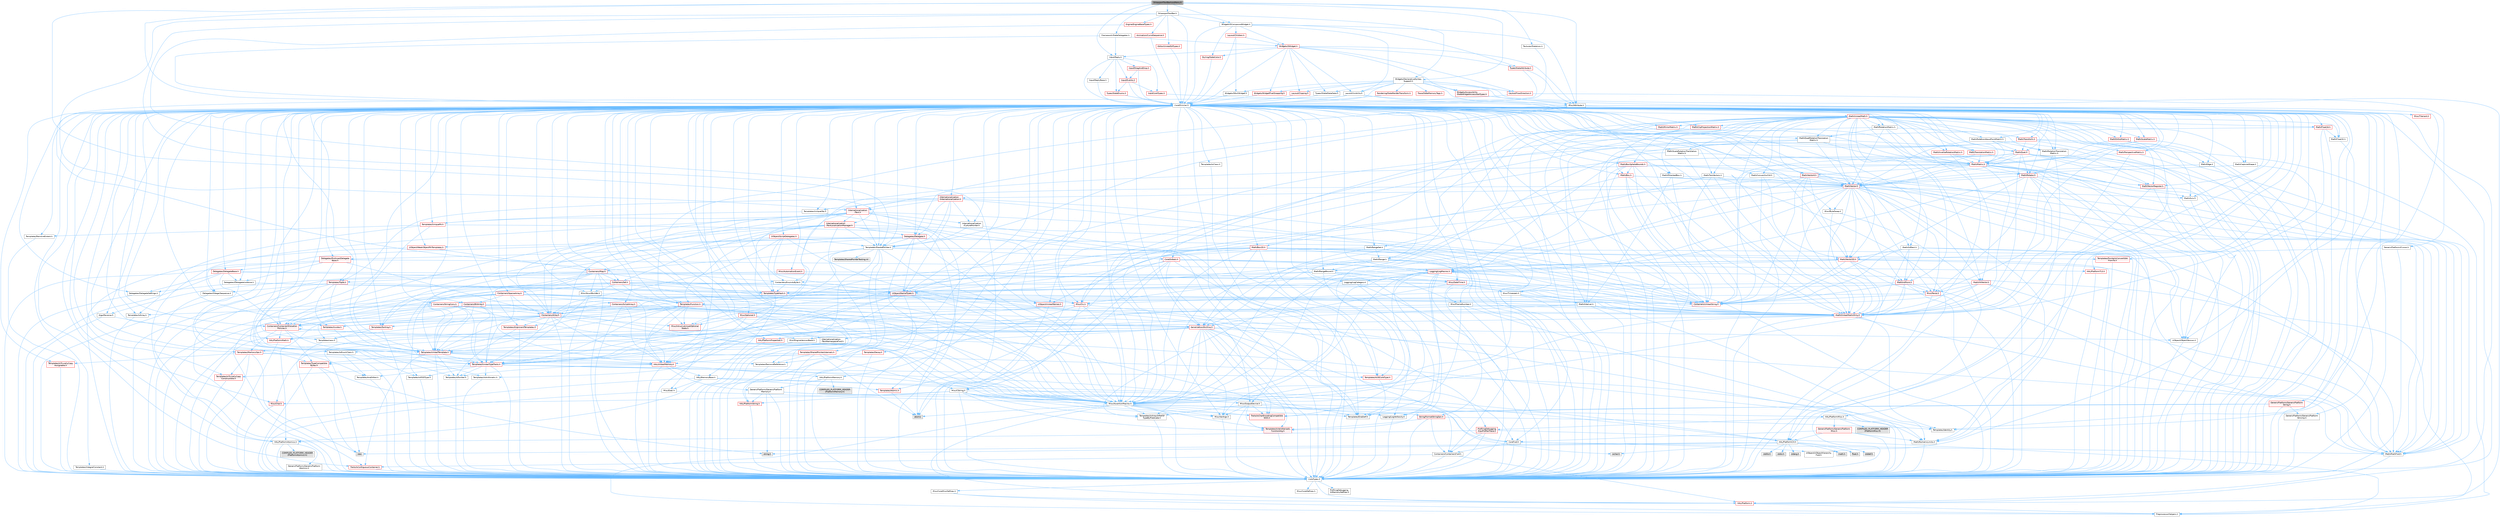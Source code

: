 digraph "SViewportToolBarIconMenu.h"
{
 // INTERACTIVE_SVG=YES
 // LATEX_PDF_SIZE
  bgcolor="transparent";
  edge [fontname=Helvetica,fontsize=10,labelfontname=Helvetica,labelfontsize=10];
  node [fontname=Helvetica,fontsize=10,shape=box,height=0.2,width=0.4];
  Node1 [id="Node000001",label="SViewportToolBarIconMenu.h",height=0.2,width=0.4,color="gray40", fillcolor="grey60", style="filled", fontcolor="black",tooltip=" "];
  Node1 -> Node2 [id="edge1_Node000001_Node000002",color="steelblue1",style="solid",tooltip=" "];
  Node2 [id="Node000002",label="CoreMinimal.h",height=0.2,width=0.4,color="grey40", fillcolor="white", style="filled",URL="$d7/d67/CoreMinimal_8h.html",tooltip=" "];
  Node2 -> Node3 [id="edge2_Node000002_Node000003",color="steelblue1",style="solid",tooltip=" "];
  Node3 [id="Node000003",label="CoreTypes.h",height=0.2,width=0.4,color="grey40", fillcolor="white", style="filled",URL="$dc/dec/CoreTypes_8h.html",tooltip=" "];
  Node3 -> Node4 [id="edge3_Node000003_Node000004",color="steelblue1",style="solid",tooltip=" "];
  Node4 [id="Node000004",label="HAL/Platform.h",height=0.2,width=0.4,color="red", fillcolor="#FFF0F0", style="filled",URL="$d9/dd0/Platform_8h.html",tooltip=" "];
  Node4 -> Node8 [id="edge4_Node000004_Node000008",color="steelblue1",style="solid",tooltip=" "];
  Node8 [id="Node000008",label="PreprocessorHelpers.h",height=0.2,width=0.4,color="grey40", fillcolor="white", style="filled",URL="$db/ddb/PreprocessorHelpers_8h.html",tooltip=" "];
  Node3 -> Node14 [id="edge5_Node000003_Node000014",color="steelblue1",style="solid",tooltip=" "];
  Node14 [id="Node000014",label="ProfilingDebugging\l/UMemoryDefines.h",height=0.2,width=0.4,color="grey40", fillcolor="white", style="filled",URL="$d2/da2/UMemoryDefines_8h.html",tooltip=" "];
  Node3 -> Node15 [id="edge6_Node000003_Node000015",color="steelblue1",style="solid",tooltip=" "];
  Node15 [id="Node000015",label="Misc/CoreMiscDefines.h",height=0.2,width=0.4,color="grey40", fillcolor="white", style="filled",URL="$da/d38/CoreMiscDefines_8h.html",tooltip=" "];
  Node15 -> Node4 [id="edge7_Node000015_Node000004",color="steelblue1",style="solid",tooltip=" "];
  Node15 -> Node8 [id="edge8_Node000015_Node000008",color="steelblue1",style="solid",tooltip=" "];
  Node3 -> Node16 [id="edge9_Node000003_Node000016",color="steelblue1",style="solid",tooltip=" "];
  Node16 [id="Node000016",label="Misc/CoreDefines.h",height=0.2,width=0.4,color="grey40", fillcolor="white", style="filled",URL="$d3/dd2/CoreDefines_8h.html",tooltip=" "];
  Node2 -> Node17 [id="edge10_Node000002_Node000017",color="steelblue1",style="solid",tooltip=" "];
  Node17 [id="Node000017",label="CoreFwd.h",height=0.2,width=0.4,color="grey40", fillcolor="white", style="filled",URL="$d1/d1e/CoreFwd_8h.html",tooltip=" "];
  Node17 -> Node3 [id="edge11_Node000017_Node000003",color="steelblue1",style="solid",tooltip=" "];
  Node17 -> Node18 [id="edge12_Node000017_Node000018",color="steelblue1",style="solid",tooltip=" "];
  Node18 [id="Node000018",label="Containers/ContainersFwd.h",height=0.2,width=0.4,color="grey40", fillcolor="white", style="filled",URL="$d4/d0a/ContainersFwd_8h.html",tooltip=" "];
  Node18 -> Node4 [id="edge13_Node000018_Node000004",color="steelblue1",style="solid",tooltip=" "];
  Node18 -> Node3 [id="edge14_Node000018_Node000003",color="steelblue1",style="solid",tooltip=" "];
  Node18 -> Node19 [id="edge15_Node000018_Node000019",color="steelblue1",style="solid",tooltip=" "];
  Node19 [id="Node000019",label="Traits/IsContiguousContainer.h",height=0.2,width=0.4,color="red", fillcolor="#FFF0F0", style="filled",URL="$d5/d3c/IsContiguousContainer_8h.html",tooltip=" "];
  Node19 -> Node3 [id="edge16_Node000019_Node000003",color="steelblue1",style="solid",tooltip=" "];
  Node17 -> Node22 [id="edge17_Node000017_Node000022",color="steelblue1",style="solid",tooltip=" "];
  Node22 [id="Node000022",label="Math/MathFwd.h",height=0.2,width=0.4,color="grey40", fillcolor="white", style="filled",URL="$d2/d10/MathFwd_8h.html",tooltip=" "];
  Node22 -> Node4 [id="edge18_Node000022_Node000004",color="steelblue1",style="solid",tooltip=" "];
  Node17 -> Node23 [id="edge19_Node000017_Node000023",color="steelblue1",style="solid",tooltip=" "];
  Node23 [id="Node000023",label="UObject/UObjectHierarchy\lFwd.h",height=0.2,width=0.4,color="grey40", fillcolor="white", style="filled",URL="$d3/d13/UObjectHierarchyFwd_8h.html",tooltip=" "];
  Node2 -> Node23 [id="edge20_Node000002_Node000023",color="steelblue1",style="solid",tooltip=" "];
  Node2 -> Node18 [id="edge21_Node000002_Node000018",color="steelblue1",style="solid",tooltip=" "];
  Node2 -> Node24 [id="edge22_Node000002_Node000024",color="steelblue1",style="solid",tooltip=" "];
  Node24 [id="Node000024",label="Misc/VarArgs.h",height=0.2,width=0.4,color="grey40", fillcolor="white", style="filled",URL="$d5/d6f/VarArgs_8h.html",tooltip=" "];
  Node24 -> Node3 [id="edge23_Node000024_Node000003",color="steelblue1",style="solid",tooltip=" "];
  Node2 -> Node25 [id="edge24_Node000002_Node000025",color="steelblue1",style="solid",tooltip=" "];
  Node25 [id="Node000025",label="Logging/LogVerbosity.h",height=0.2,width=0.4,color="grey40", fillcolor="white", style="filled",URL="$d2/d8f/LogVerbosity_8h.html",tooltip=" "];
  Node25 -> Node3 [id="edge25_Node000025_Node000003",color="steelblue1",style="solid",tooltip=" "];
  Node2 -> Node26 [id="edge26_Node000002_Node000026",color="steelblue1",style="solid",tooltip=" "];
  Node26 [id="Node000026",label="Misc/OutputDevice.h",height=0.2,width=0.4,color="grey40", fillcolor="white", style="filled",URL="$d7/d32/OutputDevice_8h.html",tooltip=" "];
  Node26 -> Node17 [id="edge27_Node000026_Node000017",color="steelblue1",style="solid",tooltip=" "];
  Node26 -> Node3 [id="edge28_Node000026_Node000003",color="steelblue1",style="solid",tooltip=" "];
  Node26 -> Node25 [id="edge29_Node000026_Node000025",color="steelblue1",style="solid",tooltip=" "];
  Node26 -> Node24 [id="edge30_Node000026_Node000024",color="steelblue1",style="solid",tooltip=" "];
  Node26 -> Node27 [id="edge31_Node000026_Node000027",color="steelblue1",style="solid",tooltip=" "];
  Node27 [id="Node000027",label="Templates/IsArrayOrRefOf\lTypeByPredicate.h",height=0.2,width=0.4,color="grey40", fillcolor="white", style="filled",URL="$d6/da1/IsArrayOrRefOfTypeByPredicate_8h.html",tooltip=" "];
  Node27 -> Node3 [id="edge32_Node000027_Node000003",color="steelblue1",style="solid",tooltip=" "];
  Node26 -> Node28 [id="edge33_Node000026_Node000028",color="steelblue1",style="solid",tooltip=" "];
  Node28 [id="Node000028",label="Templates/IsValidVariadic\lFunctionArg.h",height=0.2,width=0.4,color="red", fillcolor="#FFF0F0", style="filled",URL="$d0/dc8/IsValidVariadicFunctionArg_8h.html",tooltip=" "];
  Node28 -> Node3 [id="edge34_Node000028_Node000003",color="steelblue1",style="solid",tooltip=" "];
  Node26 -> Node30 [id="edge35_Node000026_Node000030",color="steelblue1",style="solid",tooltip=" "];
  Node30 [id="Node000030",label="Traits/IsCharEncodingCompatible\lWith.h",height=0.2,width=0.4,color="red", fillcolor="#FFF0F0", style="filled",URL="$df/dd1/IsCharEncodingCompatibleWith_8h.html",tooltip=" "];
  Node2 -> Node32 [id="edge36_Node000002_Node000032",color="steelblue1",style="solid",tooltip=" "];
  Node32 [id="Node000032",label="HAL/PlatformCrt.h",height=0.2,width=0.4,color="grey40", fillcolor="white", style="filled",URL="$d8/d75/PlatformCrt_8h.html",tooltip=" "];
  Node32 -> Node33 [id="edge37_Node000032_Node000033",color="steelblue1",style="solid",tooltip=" "];
  Node33 [id="Node000033",label="new",height=0.2,width=0.4,color="grey60", fillcolor="#E0E0E0", style="filled",tooltip=" "];
  Node32 -> Node34 [id="edge38_Node000032_Node000034",color="steelblue1",style="solid",tooltip=" "];
  Node34 [id="Node000034",label="wchar.h",height=0.2,width=0.4,color="grey60", fillcolor="#E0E0E0", style="filled",tooltip=" "];
  Node32 -> Node35 [id="edge39_Node000032_Node000035",color="steelblue1",style="solid",tooltip=" "];
  Node35 [id="Node000035",label="stddef.h",height=0.2,width=0.4,color="grey60", fillcolor="#E0E0E0", style="filled",tooltip=" "];
  Node32 -> Node36 [id="edge40_Node000032_Node000036",color="steelblue1",style="solid",tooltip=" "];
  Node36 [id="Node000036",label="stdlib.h",height=0.2,width=0.4,color="grey60", fillcolor="#E0E0E0", style="filled",tooltip=" "];
  Node32 -> Node37 [id="edge41_Node000032_Node000037",color="steelblue1",style="solid",tooltip=" "];
  Node37 [id="Node000037",label="stdio.h",height=0.2,width=0.4,color="grey60", fillcolor="#E0E0E0", style="filled",tooltip=" "];
  Node32 -> Node38 [id="edge42_Node000032_Node000038",color="steelblue1",style="solid",tooltip=" "];
  Node38 [id="Node000038",label="stdarg.h",height=0.2,width=0.4,color="grey60", fillcolor="#E0E0E0", style="filled",tooltip=" "];
  Node32 -> Node39 [id="edge43_Node000032_Node000039",color="steelblue1",style="solid",tooltip=" "];
  Node39 [id="Node000039",label="math.h",height=0.2,width=0.4,color="grey60", fillcolor="#E0E0E0", style="filled",tooltip=" "];
  Node32 -> Node40 [id="edge44_Node000032_Node000040",color="steelblue1",style="solid",tooltip=" "];
  Node40 [id="Node000040",label="float.h",height=0.2,width=0.4,color="grey60", fillcolor="#E0E0E0", style="filled",tooltip=" "];
  Node32 -> Node41 [id="edge45_Node000032_Node000041",color="steelblue1",style="solid",tooltip=" "];
  Node41 [id="Node000041",label="string.h",height=0.2,width=0.4,color="grey60", fillcolor="#E0E0E0", style="filled",tooltip=" "];
  Node2 -> Node42 [id="edge46_Node000002_Node000042",color="steelblue1",style="solid",tooltip=" "];
  Node42 [id="Node000042",label="HAL/PlatformMisc.h",height=0.2,width=0.4,color="grey40", fillcolor="white", style="filled",URL="$d0/df5/PlatformMisc_8h.html",tooltip=" "];
  Node42 -> Node3 [id="edge47_Node000042_Node000003",color="steelblue1",style="solid",tooltip=" "];
  Node42 -> Node43 [id="edge48_Node000042_Node000043",color="steelblue1",style="solid",tooltip=" "];
  Node43 [id="Node000043",label="GenericPlatform/GenericPlatform\lMisc.h",height=0.2,width=0.4,color="red", fillcolor="#FFF0F0", style="filled",URL="$db/d9a/GenericPlatformMisc_8h.html",tooltip=" "];
  Node43 -> Node17 [id="edge49_Node000043_Node000017",color="steelblue1",style="solid",tooltip=" "];
  Node43 -> Node3 [id="edge50_Node000043_Node000003",color="steelblue1",style="solid",tooltip=" "];
  Node43 -> Node32 [id="edge51_Node000043_Node000032",color="steelblue1",style="solid",tooltip=" "];
  Node43 -> Node47 [id="edge52_Node000043_Node000047",color="steelblue1",style="solid",tooltip=" "];
  Node47 [id="Node000047",label="Math/NumericLimits.h",height=0.2,width=0.4,color="grey40", fillcolor="white", style="filled",URL="$df/d1b/NumericLimits_8h.html",tooltip=" "];
  Node47 -> Node3 [id="edge53_Node000047_Node000003",color="steelblue1",style="solid",tooltip=" "];
  Node42 -> Node52 [id="edge54_Node000042_Node000052",color="steelblue1",style="solid",tooltip=" "];
  Node52 [id="Node000052",label="COMPILED_PLATFORM_HEADER\l(PlatformMisc.h)",height=0.2,width=0.4,color="grey60", fillcolor="#E0E0E0", style="filled",tooltip=" "];
  Node42 -> Node53 [id="edge55_Node000042_Node000053",color="steelblue1",style="solid",tooltip=" "];
  Node53 [id="Node000053",label="ProfilingDebugging\l/CpuProfilerTrace.h",height=0.2,width=0.4,color="red", fillcolor="#FFF0F0", style="filled",URL="$da/dcb/CpuProfilerTrace_8h.html",tooltip=" "];
  Node53 -> Node3 [id="edge56_Node000053_Node000003",color="steelblue1",style="solid",tooltip=" "];
  Node53 -> Node18 [id="edge57_Node000053_Node000018",color="steelblue1",style="solid",tooltip=" "];
  Node53 -> Node54 [id="edge58_Node000053_Node000054",color="steelblue1",style="solid",tooltip=" "];
  Node54 [id="Node000054",label="HAL/PlatformAtomics.h",height=0.2,width=0.4,color="grey40", fillcolor="white", style="filled",URL="$d3/d36/PlatformAtomics_8h.html",tooltip=" "];
  Node54 -> Node3 [id="edge59_Node000054_Node000003",color="steelblue1",style="solid",tooltip=" "];
  Node54 -> Node55 [id="edge60_Node000054_Node000055",color="steelblue1",style="solid",tooltip=" "];
  Node55 [id="Node000055",label="GenericPlatform/GenericPlatform\lAtomics.h",height=0.2,width=0.4,color="grey40", fillcolor="white", style="filled",URL="$da/d72/GenericPlatformAtomics_8h.html",tooltip=" "];
  Node55 -> Node3 [id="edge61_Node000055_Node000003",color="steelblue1",style="solid",tooltip=" "];
  Node54 -> Node56 [id="edge62_Node000054_Node000056",color="steelblue1",style="solid",tooltip=" "];
  Node56 [id="Node000056",label="COMPILED_PLATFORM_HEADER\l(PlatformAtomics.h)",height=0.2,width=0.4,color="grey60", fillcolor="#E0E0E0", style="filled",tooltip=" "];
  Node53 -> Node8 [id="edge63_Node000053_Node000008",color="steelblue1",style="solid",tooltip=" "];
  Node2 -> Node61 [id="edge64_Node000002_Node000061",color="steelblue1",style="solid",tooltip=" "];
  Node61 [id="Node000061",label="Misc/AssertionMacros.h",height=0.2,width=0.4,color="grey40", fillcolor="white", style="filled",URL="$d0/dfa/AssertionMacros_8h.html",tooltip=" "];
  Node61 -> Node3 [id="edge65_Node000061_Node000003",color="steelblue1",style="solid",tooltip=" "];
  Node61 -> Node4 [id="edge66_Node000061_Node000004",color="steelblue1",style="solid",tooltip=" "];
  Node61 -> Node42 [id="edge67_Node000061_Node000042",color="steelblue1",style="solid",tooltip=" "];
  Node61 -> Node8 [id="edge68_Node000061_Node000008",color="steelblue1",style="solid",tooltip=" "];
  Node61 -> Node62 [id="edge69_Node000061_Node000062",color="steelblue1",style="solid",tooltip=" "];
  Node62 [id="Node000062",label="Templates/EnableIf.h",height=0.2,width=0.4,color="grey40", fillcolor="white", style="filled",URL="$d7/d60/EnableIf_8h.html",tooltip=" "];
  Node62 -> Node3 [id="edge70_Node000062_Node000003",color="steelblue1",style="solid",tooltip=" "];
  Node61 -> Node27 [id="edge71_Node000061_Node000027",color="steelblue1",style="solid",tooltip=" "];
  Node61 -> Node28 [id="edge72_Node000061_Node000028",color="steelblue1",style="solid",tooltip=" "];
  Node61 -> Node30 [id="edge73_Node000061_Node000030",color="steelblue1",style="solid",tooltip=" "];
  Node61 -> Node24 [id="edge74_Node000061_Node000024",color="steelblue1",style="solid",tooltip=" "];
  Node61 -> Node63 [id="edge75_Node000061_Node000063",color="steelblue1",style="solid",tooltip=" "];
  Node63 [id="Node000063",label="String/FormatStringSan.h",height=0.2,width=0.4,color="red", fillcolor="#FFF0F0", style="filled",URL="$d3/d8b/FormatStringSan_8h.html",tooltip=" "];
  Node63 -> Node3 [id="edge76_Node000063_Node000003",color="steelblue1",style="solid",tooltip=" "];
  Node63 -> Node65 [id="edge77_Node000063_Node000065",color="steelblue1",style="solid",tooltip=" "];
  Node65 [id="Node000065",label="Templates/Identity.h",height=0.2,width=0.4,color="grey40", fillcolor="white", style="filled",URL="$d0/dd5/Identity_8h.html",tooltip=" "];
  Node63 -> Node28 [id="edge78_Node000063_Node000028",color="steelblue1",style="solid",tooltip=" "];
  Node63 -> Node18 [id="edge79_Node000063_Node000018",color="steelblue1",style="solid",tooltip=" "];
  Node61 -> Node69 [id="edge80_Node000061_Node000069",color="steelblue1",style="solid",tooltip=" "];
  Node69 [id="Node000069",label="atomic",height=0.2,width=0.4,color="grey60", fillcolor="#E0E0E0", style="filled",tooltip=" "];
  Node2 -> Node70 [id="edge81_Node000002_Node000070",color="steelblue1",style="solid",tooltip=" "];
  Node70 [id="Node000070",label="Templates/IsPointer.h",height=0.2,width=0.4,color="grey40", fillcolor="white", style="filled",URL="$d7/d05/IsPointer_8h.html",tooltip=" "];
  Node70 -> Node3 [id="edge82_Node000070_Node000003",color="steelblue1",style="solid",tooltip=" "];
  Node2 -> Node71 [id="edge83_Node000002_Node000071",color="steelblue1",style="solid",tooltip=" "];
  Node71 [id="Node000071",label="HAL/PlatformMemory.h",height=0.2,width=0.4,color="grey40", fillcolor="white", style="filled",URL="$de/d68/PlatformMemory_8h.html",tooltip=" "];
  Node71 -> Node3 [id="edge84_Node000071_Node000003",color="steelblue1",style="solid",tooltip=" "];
  Node71 -> Node72 [id="edge85_Node000071_Node000072",color="steelblue1",style="solid",tooltip=" "];
  Node72 [id="Node000072",label="GenericPlatform/GenericPlatform\lMemory.h",height=0.2,width=0.4,color="grey40", fillcolor="white", style="filled",URL="$dd/d22/GenericPlatformMemory_8h.html",tooltip=" "];
  Node72 -> Node17 [id="edge86_Node000072_Node000017",color="steelblue1",style="solid",tooltip=" "];
  Node72 -> Node3 [id="edge87_Node000072_Node000003",color="steelblue1",style="solid",tooltip=" "];
  Node72 -> Node73 [id="edge88_Node000072_Node000073",color="steelblue1",style="solid",tooltip=" "];
  Node73 [id="Node000073",label="HAL/PlatformString.h",height=0.2,width=0.4,color="red", fillcolor="#FFF0F0", style="filled",URL="$db/db5/PlatformString_8h.html",tooltip=" "];
  Node73 -> Node3 [id="edge89_Node000073_Node000003",color="steelblue1",style="solid",tooltip=" "];
  Node72 -> Node41 [id="edge90_Node000072_Node000041",color="steelblue1",style="solid",tooltip=" "];
  Node72 -> Node34 [id="edge91_Node000072_Node000034",color="steelblue1",style="solid",tooltip=" "];
  Node71 -> Node75 [id="edge92_Node000071_Node000075",color="steelblue1",style="solid",tooltip=" "];
  Node75 [id="Node000075",label="COMPILED_PLATFORM_HEADER\l(PlatformMemory.h)",height=0.2,width=0.4,color="grey60", fillcolor="#E0E0E0", style="filled",tooltip=" "];
  Node2 -> Node54 [id="edge93_Node000002_Node000054",color="steelblue1",style="solid",tooltip=" "];
  Node2 -> Node76 [id="edge94_Node000002_Node000076",color="steelblue1",style="solid",tooltip=" "];
  Node76 [id="Node000076",label="Misc/Exec.h",height=0.2,width=0.4,color="grey40", fillcolor="white", style="filled",URL="$de/ddb/Exec_8h.html",tooltip=" "];
  Node76 -> Node3 [id="edge95_Node000076_Node000003",color="steelblue1",style="solid",tooltip=" "];
  Node76 -> Node61 [id="edge96_Node000076_Node000061",color="steelblue1",style="solid",tooltip=" "];
  Node2 -> Node77 [id="edge97_Node000002_Node000077",color="steelblue1",style="solid",tooltip=" "];
  Node77 [id="Node000077",label="HAL/MemoryBase.h",height=0.2,width=0.4,color="grey40", fillcolor="white", style="filled",URL="$d6/d9f/MemoryBase_8h.html",tooltip=" "];
  Node77 -> Node3 [id="edge98_Node000077_Node000003",color="steelblue1",style="solid",tooltip=" "];
  Node77 -> Node54 [id="edge99_Node000077_Node000054",color="steelblue1",style="solid",tooltip=" "];
  Node77 -> Node32 [id="edge100_Node000077_Node000032",color="steelblue1",style="solid",tooltip=" "];
  Node77 -> Node76 [id="edge101_Node000077_Node000076",color="steelblue1",style="solid",tooltip=" "];
  Node77 -> Node26 [id="edge102_Node000077_Node000026",color="steelblue1",style="solid",tooltip=" "];
  Node77 -> Node78 [id="edge103_Node000077_Node000078",color="steelblue1",style="solid",tooltip=" "];
  Node78 [id="Node000078",label="Templates/Atomic.h",height=0.2,width=0.4,color="red", fillcolor="#FFF0F0", style="filled",URL="$d3/d91/Atomic_8h.html",tooltip=" "];
  Node78 -> Node69 [id="edge104_Node000078_Node000069",color="steelblue1",style="solid",tooltip=" "];
  Node2 -> Node87 [id="edge105_Node000002_Node000087",color="steelblue1",style="solid",tooltip=" "];
  Node87 [id="Node000087",label="HAL/UnrealMemory.h",height=0.2,width=0.4,color="red", fillcolor="#FFF0F0", style="filled",URL="$d9/d96/UnrealMemory_8h.html",tooltip=" "];
  Node87 -> Node3 [id="edge106_Node000087_Node000003",color="steelblue1",style="solid",tooltip=" "];
  Node87 -> Node72 [id="edge107_Node000087_Node000072",color="steelblue1",style="solid",tooltip=" "];
  Node87 -> Node77 [id="edge108_Node000087_Node000077",color="steelblue1",style="solid",tooltip=" "];
  Node87 -> Node71 [id="edge109_Node000087_Node000071",color="steelblue1",style="solid",tooltip=" "];
  Node87 -> Node70 [id="edge110_Node000087_Node000070",color="steelblue1",style="solid",tooltip=" "];
  Node2 -> Node89 [id="edge111_Node000002_Node000089",color="steelblue1",style="solid",tooltip=" "];
  Node89 [id="Node000089",label="Templates/IsArithmetic.h",height=0.2,width=0.4,color="grey40", fillcolor="white", style="filled",URL="$d2/d5d/IsArithmetic_8h.html",tooltip=" "];
  Node89 -> Node3 [id="edge112_Node000089_Node000003",color="steelblue1",style="solid",tooltip=" "];
  Node2 -> Node83 [id="edge113_Node000002_Node000083",color="steelblue1",style="solid",tooltip=" "];
  Node83 [id="Node000083",label="Templates/AndOrNot.h",height=0.2,width=0.4,color="grey40", fillcolor="white", style="filled",URL="$db/d0a/AndOrNot_8h.html",tooltip=" "];
  Node83 -> Node3 [id="edge114_Node000083_Node000003",color="steelblue1",style="solid",tooltip=" "];
  Node2 -> Node90 [id="edge115_Node000002_Node000090",color="steelblue1",style="solid",tooltip=" "];
  Node90 [id="Node000090",label="Templates/IsPODType.h",height=0.2,width=0.4,color="grey40", fillcolor="white", style="filled",URL="$d7/db1/IsPODType_8h.html",tooltip=" "];
  Node90 -> Node3 [id="edge116_Node000090_Node000003",color="steelblue1",style="solid",tooltip=" "];
  Node2 -> Node91 [id="edge117_Node000002_Node000091",color="steelblue1",style="solid",tooltip=" "];
  Node91 [id="Node000091",label="Templates/IsUECoreType.h",height=0.2,width=0.4,color="red", fillcolor="#FFF0F0", style="filled",URL="$d1/db8/IsUECoreType_8h.html",tooltip=" "];
  Node91 -> Node3 [id="edge118_Node000091_Node000003",color="steelblue1",style="solid",tooltip=" "];
  Node2 -> Node84 [id="edge119_Node000002_Node000084",color="steelblue1",style="solid",tooltip=" "];
  Node84 [id="Node000084",label="Templates/IsTriviallyCopy\lConstructible.h",height=0.2,width=0.4,color="red", fillcolor="#FFF0F0", style="filled",URL="$d3/d78/IsTriviallyCopyConstructible_8h.html",tooltip=" "];
  Node84 -> Node3 [id="edge120_Node000084_Node000003",color="steelblue1",style="solid",tooltip=" "];
  Node2 -> Node92 [id="edge121_Node000002_Node000092",color="steelblue1",style="solid",tooltip=" "];
  Node92 [id="Node000092",label="Templates/UnrealTypeTraits.h",height=0.2,width=0.4,color="red", fillcolor="#FFF0F0", style="filled",URL="$d2/d2d/UnrealTypeTraits_8h.html",tooltip=" "];
  Node92 -> Node3 [id="edge122_Node000092_Node000003",color="steelblue1",style="solid",tooltip=" "];
  Node92 -> Node70 [id="edge123_Node000092_Node000070",color="steelblue1",style="solid",tooltip=" "];
  Node92 -> Node61 [id="edge124_Node000092_Node000061",color="steelblue1",style="solid",tooltip=" "];
  Node92 -> Node83 [id="edge125_Node000092_Node000083",color="steelblue1",style="solid",tooltip=" "];
  Node92 -> Node62 [id="edge126_Node000092_Node000062",color="steelblue1",style="solid",tooltip=" "];
  Node92 -> Node89 [id="edge127_Node000092_Node000089",color="steelblue1",style="solid",tooltip=" "];
  Node92 -> Node90 [id="edge128_Node000092_Node000090",color="steelblue1",style="solid",tooltip=" "];
  Node92 -> Node91 [id="edge129_Node000092_Node000091",color="steelblue1",style="solid",tooltip=" "];
  Node92 -> Node84 [id="edge130_Node000092_Node000084",color="steelblue1",style="solid",tooltip=" "];
  Node2 -> Node62 [id="edge131_Node000002_Node000062",color="steelblue1",style="solid",tooltip=" "];
  Node2 -> Node94 [id="edge132_Node000002_Node000094",color="steelblue1",style="solid",tooltip=" "];
  Node94 [id="Node000094",label="Templates/RemoveReference.h",height=0.2,width=0.4,color="grey40", fillcolor="white", style="filled",URL="$da/dbe/RemoveReference_8h.html",tooltip=" "];
  Node94 -> Node3 [id="edge133_Node000094_Node000003",color="steelblue1",style="solid",tooltip=" "];
  Node2 -> Node95 [id="edge134_Node000002_Node000095",color="steelblue1",style="solid",tooltip=" "];
  Node95 [id="Node000095",label="Templates/IntegralConstant.h",height=0.2,width=0.4,color="grey40", fillcolor="white", style="filled",URL="$db/d1b/IntegralConstant_8h.html",tooltip=" "];
  Node95 -> Node3 [id="edge135_Node000095_Node000003",color="steelblue1",style="solid",tooltip=" "];
  Node2 -> Node96 [id="edge136_Node000002_Node000096",color="steelblue1",style="solid",tooltip=" "];
  Node96 [id="Node000096",label="Templates/IsClass.h",height=0.2,width=0.4,color="grey40", fillcolor="white", style="filled",URL="$db/dcb/IsClass_8h.html",tooltip=" "];
  Node96 -> Node3 [id="edge137_Node000096_Node000003",color="steelblue1",style="solid",tooltip=" "];
  Node2 -> Node97 [id="edge138_Node000002_Node000097",color="steelblue1",style="solid",tooltip=" "];
  Node97 [id="Node000097",label="Templates/TypeCompatible\lBytes.h",height=0.2,width=0.4,color="red", fillcolor="#FFF0F0", style="filled",URL="$df/d0a/TypeCompatibleBytes_8h.html",tooltip=" "];
  Node97 -> Node3 [id="edge139_Node000097_Node000003",color="steelblue1",style="solid",tooltip=" "];
  Node97 -> Node41 [id="edge140_Node000097_Node000041",color="steelblue1",style="solid",tooltip=" "];
  Node97 -> Node33 [id="edge141_Node000097_Node000033",color="steelblue1",style="solid",tooltip=" "];
  Node2 -> Node19 [id="edge142_Node000002_Node000019",color="steelblue1",style="solid",tooltip=" "];
  Node2 -> Node98 [id="edge143_Node000002_Node000098",color="steelblue1",style="solid",tooltip=" "];
  Node98 [id="Node000098",label="Templates/UnrealTemplate.h",height=0.2,width=0.4,color="red", fillcolor="#FFF0F0", style="filled",URL="$d4/d24/UnrealTemplate_8h.html",tooltip=" "];
  Node98 -> Node3 [id="edge144_Node000098_Node000003",color="steelblue1",style="solid",tooltip=" "];
  Node98 -> Node70 [id="edge145_Node000098_Node000070",color="steelblue1",style="solid",tooltip=" "];
  Node98 -> Node87 [id="edge146_Node000098_Node000087",color="steelblue1",style="solid",tooltip=" "];
  Node98 -> Node92 [id="edge147_Node000098_Node000092",color="steelblue1",style="solid",tooltip=" "];
  Node98 -> Node94 [id="edge148_Node000098_Node000094",color="steelblue1",style="solid",tooltip=" "];
  Node98 -> Node97 [id="edge149_Node000098_Node000097",color="steelblue1",style="solid",tooltip=" "];
  Node98 -> Node65 [id="edge150_Node000098_Node000065",color="steelblue1",style="solid",tooltip=" "];
  Node98 -> Node19 [id="edge151_Node000098_Node000019",color="steelblue1",style="solid",tooltip=" "];
  Node2 -> Node47 [id="edge152_Node000002_Node000047",color="steelblue1",style="solid",tooltip=" "];
  Node2 -> Node102 [id="edge153_Node000002_Node000102",color="steelblue1",style="solid",tooltip=" "];
  Node102 [id="Node000102",label="HAL/PlatformMath.h",height=0.2,width=0.4,color="red", fillcolor="#FFF0F0", style="filled",URL="$dc/d53/PlatformMath_8h.html",tooltip=" "];
  Node102 -> Node3 [id="edge154_Node000102_Node000003",color="steelblue1",style="solid",tooltip=" "];
  Node2 -> Node85 [id="edge155_Node000002_Node000085",color="steelblue1",style="solid",tooltip=" "];
  Node85 [id="Node000085",label="Templates/IsTriviallyCopy\lAssignable.h",height=0.2,width=0.4,color="red", fillcolor="#FFF0F0", style="filled",URL="$d2/df2/IsTriviallyCopyAssignable_8h.html",tooltip=" "];
  Node85 -> Node3 [id="edge156_Node000085_Node000003",color="steelblue1",style="solid",tooltip=" "];
  Node2 -> Node110 [id="edge157_Node000002_Node000110",color="steelblue1",style="solid",tooltip=" "];
  Node110 [id="Node000110",label="Templates/MemoryOps.h",height=0.2,width=0.4,color="red", fillcolor="#FFF0F0", style="filled",URL="$db/dea/MemoryOps_8h.html",tooltip=" "];
  Node110 -> Node3 [id="edge158_Node000110_Node000003",color="steelblue1",style="solid",tooltip=" "];
  Node110 -> Node87 [id="edge159_Node000110_Node000087",color="steelblue1",style="solid",tooltip=" "];
  Node110 -> Node85 [id="edge160_Node000110_Node000085",color="steelblue1",style="solid",tooltip=" "];
  Node110 -> Node84 [id="edge161_Node000110_Node000084",color="steelblue1",style="solid",tooltip=" "];
  Node110 -> Node92 [id="edge162_Node000110_Node000092",color="steelblue1",style="solid",tooltip=" "];
  Node110 -> Node33 [id="edge163_Node000110_Node000033",color="steelblue1",style="solid",tooltip=" "];
  Node2 -> Node111 [id="edge164_Node000002_Node000111",color="steelblue1",style="solid",tooltip=" "];
  Node111 [id="Node000111",label="Containers/ContainerAllocation\lPolicies.h",height=0.2,width=0.4,color="red", fillcolor="#FFF0F0", style="filled",URL="$d7/dff/ContainerAllocationPolicies_8h.html",tooltip=" "];
  Node111 -> Node3 [id="edge165_Node000111_Node000003",color="steelblue1",style="solid",tooltip=" "];
  Node111 -> Node111 [id="edge166_Node000111_Node000111",color="steelblue1",style="solid",tooltip=" "];
  Node111 -> Node102 [id="edge167_Node000111_Node000102",color="steelblue1",style="solid",tooltip=" "];
  Node111 -> Node87 [id="edge168_Node000111_Node000087",color="steelblue1",style="solid",tooltip=" "];
  Node111 -> Node47 [id="edge169_Node000111_Node000047",color="steelblue1",style="solid",tooltip=" "];
  Node111 -> Node61 [id="edge170_Node000111_Node000061",color="steelblue1",style="solid",tooltip=" "];
  Node111 -> Node110 [id="edge171_Node000111_Node000110",color="steelblue1",style="solid",tooltip=" "];
  Node111 -> Node97 [id="edge172_Node000111_Node000097",color="steelblue1",style="solid",tooltip=" "];
  Node2 -> Node114 [id="edge173_Node000002_Node000114",color="steelblue1",style="solid",tooltip=" "];
  Node114 [id="Node000114",label="Templates/IsEnumClass.h",height=0.2,width=0.4,color="grey40", fillcolor="white", style="filled",URL="$d7/d15/IsEnumClass_8h.html",tooltip=" "];
  Node114 -> Node3 [id="edge174_Node000114_Node000003",color="steelblue1",style="solid",tooltip=" "];
  Node114 -> Node83 [id="edge175_Node000114_Node000083",color="steelblue1",style="solid",tooltip=" "];
  Node2 -> Node115 [id="edge176_Node000002_Node000115",color="steelblue1",style="solid",tooltip=" "];
  Node115 [id="Node000115",label="HAL/PlatformProperties.h",height=0.2,width=0.4,color="red", fillcolor="#FFF0F0", style="filled",URL="$d9/db0/PlatformProperties_8h.html",tooltip=" "];
  Node115 -> Node3 [id="edge177_Node000115_Node000003",color="steelblue1",style="solid",tooltip=" "];
  Node2 -> Node118 [id="edge178_Node000002_Node000118",color="steelblue1",style="solid",tooltip=" "];
  Node118 [id="Node000118",label="Misc/EngineVersionBase.h",height=0.2,width=0.4,color="grey40", fillcolor="white", style="filled",URL="$d5/d2b/EngineVersionBase_8h.html",tooltip=" "];
  Node118 -> Node3 [id="edge179_Node000118_Node000003",color="steelblue1",style="solid",tooltip=" "];
  Node2 -> Node119 [id="edge180_Node000002_Node000119",color="steelblue1",style="solid",tooltip=" "];
  Node119 [id="Node000119",label="Internationalization\l/TextNamespaceFwd.h",height=0.2,width=0.4,color="grey40", fillcolor="white", style="filled",URL="$d8/d97/TextNamespaceFwd_8h.html",tooltip=" "];
  Node119 -> Node3 [id="edge181_Node000119_Node000003",color="steelblue1",style="solid",tooltip=" "];
  Node2 -> Node120 [id="edge182_Node000002_Node000120",color="steelblue1",style="solid",tooltip=" "];
  Node120 [id="Node000120",label="Serialization/Archive.h",height=0.2,width=0.4,color="red", fillcolor="#FFF0F0", style="filled",URL="$d7/d3b/Archive_8h.html",tooltip=" "];
  Node120 -> Node17 [id="edge183_Node000120_Node000017",color="steelblue1",style="solid",tooltip=" "];
  Node120 -> Node3 [id="edge184_Node000120_Node000003",color="steelblue1",style="solid",tooltip=" "];
  Node120 -> Node115 [id="edge185_Node000120_Node000115",color="steelblue1",style="solid",tooltip=" "];
  Node120 -> Node119 [id="edge186_Node000120_Node000119",color="steelblue1",style="solid",tooltip=" "];
  Node120 -> Node22 [id="edge187_Node000120_Node000022",color="steelblue1",style="solid",tooltip=" "];
  Node120 -> Node61 [id="edge188_Node000120_Node000061",color="steelblue1",style="solid",tooltip=" "];
  Node120 -> Node118 [id="edge189_Node000120_Node000118",color="steelblue1",style="solid",tooltip=" "];
  Node120 -> Node24 [id="edge190_Node000120_Node000024",color="steelblue1",style="solid",tooltip=" "];
  Node120 -> Node62 [id="edge191_Node000120_Node000062",color="steelblue1",style="solid",tooltip=" "];
  Node120 -> Node27 [id="edge192_Node000120_Node000027",color="steelblue1",style="solid",tooltip=" "];
  Node120 -> Node114 [id="edge193_Node000120_Node000114",color="steelblue1",style="solid",tooltip=" "];
  Node120 -> Node28 [id="edge194_Node000120_Node000028",color="steelblue1",style="solid",tooltip=" "];
  Node120 -> Node98 [id="edge195_Node000120_Node000098",color="steelblue1",style="solid",tooltip=" "];
  Node120 -> Node30 [id="edge196_Node000120_Node000030",color="steelblue1",style="solid",tooltip=" "];
  Node120 -> Node123 [id="edge197_Node000120_Node000123",color="steelblue1",style="solid",tooltip=" "];
  Node123 [id="Node000123",label="UObject/ObjectVersion.h",height=0.2,width=0.4,color="grey40", fillcolor="white", style="filled",URL="$da/d63/ObjectVersion_8h.html",tooltip=" "];
  Node123 -> Node3 [id="edge198_Node000123_Node000003",color="steelblue1",style="solid",tooltip=" "];
  Node2 -> Node124 [id="edge199_Node000002_Node000124",color="steelblue1",style="solid",tooltip=" "];
  Node124 [id="Node000124",label="Templates/Less.h",height=0.2,width=0.4,color="grey40", fillcolor="white", style="filled",URL="$de/dc8/Less_8h.html",tooltip=" "];
  Node124 -> Node3 [id="edge200_Node000124_Node000003",color="steelblue1",style="solid",tooltip=" "];
  Node124 -> Node98 [id="edge201_Node000124_Node000098",color="steelblue1",style="solid",tooltip=" "];
  Node2 -> Node125 [id="edge202_Node000002_Node000125",color="steelblue1",style="solid",tooltip=" "];
  Node125 [id="Node000125",label="Templates/Sorting.h",height=0.2,width=0.4,color="red", fillcolor="#FFF0F0", style="filled",URL="$d3/d9e/Sorting_8h.html",tooltip=" "];
  Node125 -> Node3 [id="edge203_Node000125_Node000003",color="steelblue1",style="solid",tooltip=" "];
  Node125 -> Node102 [id="edge204_Node000125_Node000102",color="steelblue1",style="solid",tooltip=" "];
  Node125 -> Node124 [id="edge205_Node000125_Node000124",color="steelblue1",style="solid",tooltip=" "];
  Node2 -> Node136 [id="edge206_Node000002_Node000136",color="steelblue1",style="solid",tooltip=" "];
  Node136 [id="Node000136",label="Misc/Char.h",height=0.2,width=0.4,color="red", fillcolor="#FFF0F0", style="filled",URL="$d0/d58/Char_8h.html",tooltip=" "];
  Node136 -> Node3 [id="edge207_Node000136_Node000003",color="steelblue1",style="solid",tooltip=" "];
  Node2 -> Node139 [id="edge208_Node000002_Node000139",color="steelblue1",style="solid",tooltip=" "];
  Node139 [id="Node000139",label="GenericPlatform/GenericPlatform\lStricmp.h",height=0.2,width=0.4,color="grey40", fillcolor="white", style="filled",URL="$d2/d86/GenericPlatformStricmp_8h.html",tooltip=" "];
  Node139 -> Node3 [id="edge209_Node000139_Node000003",color="steelblue1",style="solid",tooltip=" "];
  Node2 -> Node140 [id="edge210_Node000002_Node000140",color="steelblue1",style="solid",tooltip=" "];
  Node140 [id="Node000140",label="GenericPlatform/GenericPlatform\lString.h",height=0.2,width=0.4,color="red", fillcolor="#FFF0F0", style="filled",URL="$dd/d20/GenericPlatformString_8h.html",tooltip=" "];
  Node140 -> Node3 [id="edge211_Node000140_Node000003",color="steelblue1",style="solid",tooltip=" "];
  Node140 -> Node139 [id="edge212_Node000140_Node000139",color="steelblue1",style="solid",tooltip=" "];
  Node140 -> Node62 [id="edge213_Node000140_Node000062",color="steelblue1",style="solid",tooltip=" "];
  Node140 -> Node30 [id="edge214_Node000140_Node000030",color="steelblue1",style="solid",tooltip=" "];
  Node2 -> Node73 [id="edge215_Node000002_Node000073",color="steelblue1",style="solid",tooltip=" "];
  Node2 -> Node143 [id="edge216_Node000002_Node000143",color="steelblue1",style="solid",tooltip=" "];
  Node143 [id="Node000143",label="Misc/CString.h",height=0.2,width=0.4,color="grey40", fillcolor="white", style="filled",URL="$d2/d49/CString_8h.html",tooltip=" "];
  Node143 -> Node3 [id="edge217_Node000143_Node000003",color="steelblue1",style="solid",tooltip=" "];
  Node143 -> Node32 [id="edge218_Node000143_Node000032",color="steelblue1",style="solid",tooltip=" "];
  Node143 -> Node73 [id="edge219_Node000143_Node000073",color="steelblue1",style="solid",tooltip=" "];
  Node143 -> Node61 [id="edge220_Node000143_Node000061",color="steelblue1",style="solid",tooltip=" "];
  Node143 -> Node136 [id="edge221_Node000143_Node000136",color="steelblue1",style="solid",tooltip=" "];
  Node143 -> Node24 [id="edge222_Node000143_Node000024",color="steelblue1",style="solid",tooltip=" "];
  Node143 -> Node27 [id="edge223_Node000143_Node000027",color="steelblue1",style="solid",tooltip=" "];
  Node143 -> Node28 [id="edge224_Node000143_Node000028",color="steelblue1",style="solid",tooltip=" "];
  Node143 -> Node30 [id="edge225_Node000143_Node000030",color="steelblue1",style="solid",tooltip=" "];
  Node2 -> Node144 [id="edge226_Node000002_Node000144",color="steelblue1",style="solid",tooltip=" "];
  Node144 [id="Node000144",label="Misc/Crc.h",height=0.2,width=0.4,color="red", fillcolor="#FFF0F0", style="filled",URL="$d4/dd2/Crc_8h.html",tooltip=" "];
  Node144 -> Node3 [id="edge227_Node000144_Node000003",color="steelblue1",style="solid",tooltip=" "];
  Node144 -> Node73 [id="edge228_Node000144_Node000073",color="steelblue1",style="solid",tooltip=" "];
  Node144 -> Node61 [id="edge229_Node000144_Node000061",color="steelblue1",style="solid",tooltip=" "];
  Node144 -> Node143 [id="edge230_Node000144_Node000143",color="steelblue1",style="solid",tooltip=" "];
  Node144 -> Node136 [id="edge231_Node000144_Node000136",color="steelblue1",style="solid",tooltip=" "];
  Node144 -> Node92 [id="edge232_Node000144_Node000092",color="steelblue1",style="solid",tooltip=" "];
  Node2 -> Node135 [id="edge233_Node000002_Node000135",color="steelblue1",style="solid",tooltip=" "];
  Node135 [id="Node000135",label="Math/UnrealMathUtility.h",height=0.2,width=0.4,color="red", fillcolor="#FFF0F0", style="filled",URL="$db/db8/UnrealMathUtility_8h.html",tooltip=" "];
  Node135 -> Node3 [id="edge234_Node000135_Node000003",color="steelblue1",style="solid",tooltip=" "];
  Node135 -> Node61 [id="edge235_Node000135_Node000061",color="steelblue1",style="solid",tooltip=" "];
  Node135 -> Node102 [id="edge236_Node000135_Node000102",color="steelblue1",style="solid",tooltip=" "];
  Node135 -> Node22 [id="edge237_Node000135_Node000022",color="steelblue1",style="solid",tooltip=" "];
  Node135 -> Node65 [id="edge238_Node000135_Node000065",color="steelblue1",style="solid",tooltip=" "];
  Node2 -> Node145 [id="edge239_Node000002_Node000145",color="steelblue1",style="solid",tooltip=" "];
  Node145 [id="Node000145",label="Containers/UnrealString.h",height=0.2,width=0.4,color="red", fillcolor="#FFF0F0", style="filled",URL="$d5/dba/UnrealString_8h.html",tooltip=" "];
  Node2 -> Node149 [id="edge240_Node000002_Node000149",color="steelblue1",style="solid",tooltip=" "];
  Node149 [id="Node000149",label="Containers/Array.h",height=0.2,width=0.4,color="red", fillcolor="#FFF0F0", style="filled",URL="$df/dd0/Array_8h.html",tooltip=" "];
  Node149 -> Node3 [id="edge241_Node000149_Node000003",color="steelblue1",style="solid",tooltip=" "];
  Node149 -> Node61 [id="edge242_Node000149_Node000061",color="steelblue1",style="solid",tooltip=" "];
  Node149 -> Node150 [id="edge243_Node000149_Node000150",color="steelblue1",style="solid",tooltip=" "];
  Node150 [id="Node000150",label="Misc/IntrusiveUnsetOptional\lState.h",height=0.2,width=0.4,color="red", fillcolor="#FFF0F0", style="filled",URL="$d2/d0a/IntrusiveUnsetOptionalState_8h.html",tooltip=" "];
  Node149 -> Node87 [id="edge244_Node000149_Node000087",color="steelblue1",style="solid",tooltip=" "];
  Node149 -> Node92 [id="edge245_Node000149_Node000092",color="steelblue1",style="solid",tooltip=" "];
  Node149 -> Node98 [id="edge246_Node000149_Node000098",color="steelblue1",style="solid",tooltip=" "];
  Node149 -> Node111 [id="edge247_Node000149_Node000111",color="steelblue1",style="solid",tooltip=" "];
  Node149 -> Node120 [id="edge248_Node000149_Node000120",color="steelblue1",style="solid",tooltip=" "];
  Node149 -> Node128 [id="edge249_Node000149_Node000128",color="steelblue1",style="solid",tooltip=" "];
  Node128 [id="Node000128",label="Templates/Invoke.h",height=0.2,width=0.4,color="red", fillcolor="#FFF0F0", style="filled",URL="$d7/deb/Invoke_8h.html",tooltip=" "];
  Node128 -> Node3 [id="edge250_Node000128_Node000003",color="steelblue1",style="solid",tooltip=" "];
  Node128 -> Node98 [id="edge251_Node000128_Node000098",color="steelblue1",style="solid",tooltip=" "];
  Node149 -> Node124 [id="edge252_Node000149_Node000124",color="steelblue1",style="solid",tooltip=" "];
  Node149 -> Node125 [id="edge253_Node000149_Node000125",color="steelblue1",style="solid",tooltip=" "];
  Node149 -> Node172 [id="edge254_Node000149_Node000172",color="steelblue1",style="solid",tooltip=" "];
  Node172 [id="Node000172",label="Templates/AlignmentTemplates.h",height=0.2,width=0.4,color="red", fillcolor="#FFF0F0", style="filled",URL="$dd/d32/AlignmentTemplates_8h.html",tooltip=" "];
  Node172 -> Node3 [id="edge255_Node000172_Node000003",color="steelblue1",style="solid",tooltip=" "];
  Node172 -> Node70 [id="edge256_Node000172_Node000070",color="steelblue1",style="solid",tooltip=" "];
  Node2 -> Node173 [id="edge257_Node000002_Node000173",color="steelblue1",style="solid",tooltip=" "];
  Node173 [id="Node000173",label="Misc/FrameNumber.h",height=0.2,width=0.4,color="grey40", fillcolor="white", style="filled",URL="$dd/dbd/FrameNumber_8h.html",tooltip=" "];
  Node173 -> Node3 [id="edge258_Node000173_Node000003",color="steelblue1",style="solid",tooltip=" "];
  Node173 -> Node47 [id="edge259_Node000173_Node000047",color="steelblue1",style="solid",tooltip=" "];
  Node173 -> Node135 [id="edge260_Node000173_Node000135",color="steelblue1",style="solid",tooltip=" "];
  Node173 -> Node62 [id="edge261_Node000173_Node000062",color="steelblue1",style="solid",tooltip=" "];
  Node173 -> Node92 [id="edge262_Node000173_Node000092",color="steelblue1",style="solid",tooltip=" "];
  Node2 -> Node174 [id="edge263_Node000002_Node000174",color="steelblue1",style="solid",tooltip=" "];
  Node174 [id="Node000174",label="Misc/Timespan.h",height=0.2,width=0.4,color="grey40", fillcolor="white", style="filled",URL="$da/dd9/Timespan_8h.html",tooltip=" "];
  Node174 -> Node3 [id="edge264_Node000174_Node000003",color="steelblue1",style="solid",tooltip=" "];
  Node174 -> Node175 [id="edge265_Node000174_Node000175",color="steelblue1",style="solid",tooltip=" "];
  Node175 [id="Node000175",label="Math/Interval.h",height=0.2,width=0.4,color="grey40", fillcolor="white", style="filled",URL="$d1/d55/Interval_8h.html",tooltip=" "];
  Node175 -> Node3 [id="edge266_Node000175_Node000003",color="steelblue1",style="solid",tooltip=" "];
  Node175 -> Node89 [id="edge267_Node000175_Node000089",color="steelblue1",style="solid",tooltip=" "];
  Node175 -> Node92 [id="edge268_Node000175_Node000092",color="steelblue1",style="solid",tooltip=" "];
  Node175 -> Node47 [id="edge269_Node000175_Node000047",color="steelblue1",style="solid",tooltip=" "];
  Node175 -> Node135 [id="edge270_Node000175_Node000135",color="steelblue1",style="solid",tooltip=" "];
  Node174 -> Node135 [id="edge271_Node000174_Node000135",color="steelblue1",style="solid",tooltip=" "];
  Node174 -> Node61 [id="edge272_Node000174_Node000061",color="steelblue1",style="solid",tooltip=" "];
  Node2 -> Node176 [id="edge273_Node000002_Node000176",color="steelblue1",style="solid",tooltip=" "];
  Node176 [id="Node000176",label="Containers/StringConv.h",height=0.2,width=0.4,color="red", fillcolor="#FFF0F0", style="filled",URL="$d3/ddf/StringConv_8h.html",tooltip=" "];
  Node176 -> Node3 [id="edge274_Node000176_Node000003",color="steelblue1",style="solid",tooltip=" "];
  Node176 -> Node61 [id="edge275_Node000176_Node000061",color="steelblue1",style="solid",tooltip=" "];
  Node176 -> Node111 [id="edge276_Node000176_Node000111",color="steelblue1",style="solid",tooltip=" "];
  Node176 -> Node149 [id="edge277_Node000176_Node000149",color="steelblue1",style="solid",tooltip=" "];
  Node176 -> Node143 [id="edge278_Node000176_Node000143",color="steelblue1",style="solid",tooltip=" "];
  Node176 -> Node177 [id="edge279_Node000176_Node000177",color="steelblue1",style="solid",tooltip=" "];
  Node177 [id="Node000177",label="Templates/IsArray.h",height=0.2,width=0.4,color="grey40", fillcolor="white", style="filled",URL="$d8/d8d/IsArray_8h.html",tooltip=" "];
  Node177 -> Node3 [id="edge280_Node000177_Node000003",color="steelblue1",style="solid",tooltip=" "];
  Node176 -> Node98 [id="edge281_Node000176_Node000098",color="steelblue1",style="solid",tooltip=" "];
  Node176 -> Node92 [id="edge282_Node000176_Node000092",color="steelblue1",style="solid",tooltip=" "];
  Node176 -> Node30 [id="edge283_Node000176_Node000030",color="steelblue1",style="solid",tooltip=" "];
  Node176 -> Node19 [id="edge284_Node000176_Node000019",color="steelblue1",style="solid",tooltip=" "];
  Node2 -> Node178 [id="edge285_Node000002_Node000178",color="steelblue1",style="solid",tooltip=" "];
  Node178 [id="Node000178",label="UObject/UnrealNames.h",height=0.2,width=0.4,color="red", fillcolor="#FFF0F0", style="filled",URL="$d8/db1/UnrealNames_8h.html",tooltip=" "];
  Node178 -> Node3 [id="edge286_Node000178_Node000003",color="steelblue1",style="solid",tooltip=" "];
  Node2 -> Node180 [id="edge287_Node000002_Node000180",color="steelblue1",style="solid",tooltip=" "];
  Node180 [id="Node000180",label="UObject/NameTypes.h",height=0.2,width=0.4,color="red", fillcolor="#FFF0F0", style="filled",URL="$d6/d35/NameTypes_8h.html",tooltip=" "];
  Node180 -> Node3 [id="edge288_Node000180_Node000003",color="steelblue1",style="solid",tooltip=" "];
  Node180 -> Node61 [id="edge289_Node000180_Node000061",color="steelblue1",style="solid",tooltip=" "];
  Node180 -> Node87 [id="edge290_Node000180_Node000087",color="steelblue1",style="solid",tooltip=" "];
  Node180 -> Node92 [id="edge291_Node000180_Node000092",color="steelblue1",style="solid",tooltip=" "];
  Node180 -> Node98 [id="edge292_Node000180_Node000098",color="steelblue1",style="solid",tooltip=" "];
  Node180 -> Node145 [id="edge293_Node000180_Node000145",color="steelblue1",style="solid",tooltip=" "];
  Node180 -> Node176 [id="edge294_Node000180_Node000176",color="steelblue1",style="solid",tooltip=" "];
  Node180 -> Node178 [id="edge295_Node000180_Node000178",color="steelblue1",style="solid",tooltip=" "];
  Node180 -> Node78 [id="edge296_Node000180_Node000078",color="steelblue1",style="solid",tooltip=" "];
  Node180 -> Node150 [id="edge297_Node000180_Node000150",color="steelblue1",style="solid",tooltip=" "];
  Node2 -> Node188 [id="edge298_Node000002_Node000188",color="steelblue1",style="solid",tooltip=" "];
  Node188 [id="Node000188",label="Misc/Parse.h",height=0.2,width=0.4,color="red", fillcolor="#FFF0F0", style="filled",URL="$dc/d71/Parse_8h.html",tooltip=" "];
  Node188 -> Node145 [id="edge299_Node000188_Node000145",color="steelblue1",style="solid",tooltip=" "];
  Node188 -> Node3 [id="edge300_Node000188_Node000003",color="steelblue1",style="solid",tooltip=" "];
  Node188 -> Node32 [id="edge301_Node000188_Node000032",color="steelblue1",style="solid",tooltip=" "];
  Node188 -> Node189 [id="edge302_Node000188_Node000189",color="steelblue1",style="solid",tooltip=" "];
  Node189 [id="Node000189",label="Templates/Function.h",height=0.2,width=0.4,color="red", fillcolor="#FFF0F0", style="filled",URL="$df/df5/Function_8h.html",tooltip=" "];
  Node189 -> Node3 [id="edge303_Node000189_Node000003",color="steelblue1",style="solid",tooltip=" "];
  Node189 -> Node61 [id="edge304_Node000189_Node000061",color="steelblue1",style="solid",tooltip=" "];
  Node189 -> Node150 [id="edge305_Node000189_Node000150",color="steelblue1",style="solid",tooltip=" "];
  Node189 -> Node87 [id="edge306_Node000189_Node000087",color="steelblue1",style="solid",tooltip=" "];
  Node189 -> Node92 [id="edge307_Node000189_Node000092",color="steelblue1",style="solid",tooltip=" "];
  Node189 -> Node128 [id="edge308_Node000189_Node000128",color="steelblue1",style="solid",tooltip=" "];
  Node189 -> Node98 [id="edge309_Node000189_Node000098",color="steelblue1",style="solid",tooltip=" "];
  Node189 -> Node135 [id="edge310_Node000189_Node000135",color="steelblue1",style="solid",tooltip=" "];
  Node189 -> Node33 [id="edge311_Node000189_Node000033",color="steelblue1",style="solid",tooltip=" "];
  Node2 -> Node172 [id="edge312_Node000002_Node000172",color="steelblue1",style="solid",tooltip=" "];
  Node2 -> Node191 [id="edge313_Node000002_Node000191",color="steelblue1",style="solid",tooltip=" "];
  Node191 [id="Node000191",label="Misc/StructBuilder.h",height=0.2,width=0.4,color="grey40", fillcolor="white", style="filled",URL="$d9/db3/StructBuilder_8h.html",tooltip=" "];
  Node191 -> Node3 [id="edge314_Node000191_Node000003",color="steelblue1",style="solid",tooltip=" "];
  Node191 -> Node135 [id="edge315_Node000191_Node000135",color="steelblue1",style="solid",tooltip=" "];
  Node191 -> Node172 [id="edge316_Node000191_Node000172",color="steelblue1",style="solid",tooltip=" "];
  Node2 -> Node104 [id="edge317_Node000002_Node000104",color="steelblue1",style="solid",tooltip=" "];
  Node104 [id="Node000104",label="Templates/Decay.h",height=0.2,width=0.4,color="red", fillcolor="#FFF0F0", style="filled",URL="$dd/d0f/Decay_8h.html",tooltip=" "];
  Node104 -> Node3 [id="edge318_Node000104_Node000003",color="steelblue1",style="solid",tooltip=" "];
  Node104 -> Node94 [id="edge319_Node000104_Node000094",color="steelblue1",style="solid",tooltip=" "];
  Node2 -> Node192 [id="edge320_Node000002_Node000192",color="steelblue1",style="solid",tooltip=" "];
  Node192 [id="Node000192",label="Templates/PointerIsConvertible\lFromTo.h",height=0.2,width=0.4,color="red", fillcolor="#FFF0F0", style="filled",URL="$d6/d65/PointerIsConvertibleFromTo_8h.html",tooltip=" "];
  Node192 -> Node3 [id="edge321_Node000192_Node000003",color="steelblue1",style="solid",tooltip=" "];
  Node2 -> Node128 [id="edge322_Node000002_Node000128",color="steelblue1",style="solid",tooltip=" "];
  Node2 -> Node189 [id="edge323_Node000002_Node000189",color="steelblue1",style="solid",tooltip=" "];
  Node2 -> Node161 [id="edge324_Node000002_Node000161",color="steelblue1",style="solid",tooltip=" "];
  Node161 [id="Node000161",label="Templates/TypeHash.h",height=0.2,width=0.4,color="red", fillcolor="#FFF0F0", style="filled",URL="$d1/d62/TypeHash_8h.html",tooltip=" "];
  Node161 -> Node3 [id="edge325_Node000161_Node000003",color="steelblue1",style="solid",tooltip=" "];
  Node161 -> Node144 [id="edge326_Node000161_Node000144",color="steelblue1",style="solid",tooltip=" "];
  Node2 -> Node193 [id="edge327_Node000002_Node000193",color="steelblue1",style="solid",tooltip=" "];
  Node193 [id="Node000193",label="Containers/ScriptArray.h",height=0.2,width=0.4,color="red", fillcolor="#FFF0F0", style="filled",URL="$dc/daf/ScriptArray_8h.html",tooltip=" "];
  Node193 -> Node3 [id="edge328_Node000193_Node000003",color="steelblue1",style="solid",tooltip=" "];
  Node193 -> Node61 [id="edge329_Node000193_Node000061",color="steelblue1",style="solid",tooltip=" "];
  Node193 -> Node87 [id="edge330_Node000193_Node000087",color="steelblue1",style="solid",tooltip=" "];
  Node193 -> Node111 [id="edge331_Node000193_Node000111",color="steelblue1",style="solid",tooltip=" "];
  Node193 -> Node149 [id="edge332_Node000193_Node000149",color="steelblue1",style="solid",tooltip=" "];
  Node2 -> Node194 [id="edge333_Node000002_Node000194",color="steelblue1",style="solid",tooltip=" "];
  Node194 [id="Node000194",label="Containers/BitArray.h",height=0.2,width=0.4,color="red", fillcolor="#FFF0F0", style="filled",URL="$d1/de4/BitArray_8h.html",tooltip=" "];
  Node194 -> Node111 [id="edge334_Node000194_Node000111",color="steelblue1",style="solid",tooltip=" "];
  Node194 -> Node3 [id="edge335_Node000194_Node000003",color="steelblue1",style="solid",tooltip=" "];
  Node194 -> Node54 [id="edge336_Node000194_Node000054",color="steelblue1",style="solid",tooltip=" "];
  Node194 -> Node87 [id="edge337_Node000194_Node000087",color="steelblue1",style="solid",tooltip=" "];
  Node194 -> Node135 [id="edge338_Node000194_Node000135",color="steelblue1",style="solid",tooltip=" "];
  Node194 -> Node61 [id="edge339_Node000194_Node000061",color="steelblue1",style="solid",tooltip=" "];
  Node194 -> Node120 [id="edge340_Node000194_Node000120",color="steelblue1",style="solid",tooltip=" "];
  Node194 -> Node62 [id="edge341_Node000194_Node000062",color="steelblue1",style="solid",tooltip=" "];
  Node194 -> Node128 [id="edge342_Node000194_Node000128",color="steelblue1",style="solid",tooltip=" "];
  Node194 -> Node98 [id="edge343_Node000194_Node000098",color="steelblue1",style="solid",tooltip=" "];
  Node194 -> Node92 [id="edge344_Node000194_Node000092",color="steelblue1",style="solid",tooltip=" "];
  Node2 -> Node195 [id="edge345_Node000002_Node000195",color="steelblue1",style="solid",tooltip=" "];
  Node195 [id="Node000195",label="Containers/SparseArray.h",height=0.2,width=0.4,color="red", fillcolor="#FFF0F0", style="filled",URL="$d5/dbf/SparseArray_8h.html",tooltip=" "];
  Node195 -> Node3 [id="edge346_Node000195_Node000003",color="steelblue1",style="solid",tooltip=" "];
  Node195 -> Node61 [id="edge347_Node000195_Node000061",color="steelblue1",style="solid",tooltip=" "];
  Node195 -> Node87 [id="edge348_Node000195_Node000087",color="steelblue1",style="solid",tooltip=" "];
  Node195 -> Node92 [id="edge349_Node000195_Node000092",color="steelblue1",style="solid",tooltip=" "];
  Node195 -> Node98 [id="edge350_Node000195_Node000098",color="steelblue1",style="solid",tooltip=" "];
  Node195 -> Node111 [id="edge351_Node000195_Node000111",color="steelblue1",style="solid",tooltip=" "];
  Node195 -> Node124 [id="edge352_Node000195_Node000124",color="steelblue1",style="solid",tooltip=" "];
  Node195 -> Node149 [id="edge353_Node000195_Node000149",color="steelblue1",style="solid",tooltip=" "];
  Node195 -> Node135 [id="edge354_Node000195_Node000135",color="steelblue1",style="solid",tooltip=" "];
  Node195 -> Node193 [id="edge355_Node000195_Node000193",color="steelblue1",style="solid",tooltip=" "];
  Node195 -> Node194 [id="edge356_Node000195_Node000194",color="steelblue1",style="solid",tooltip=" "];
  Node195 -> Node145 [id="edge357_Node000195_Node000145",color="steelblue1",style="solid",tooltip=" "];
  Node195 -> Node150 [id="edge358_Node000195_Node000150",color="steelblue1",style="solid",tooltip=" "];
  Node2 -> Node211 [id="edge359_Node000002_Node000211",color="steelblue1",style="solid",tooltip=" "];
  Node211 [id="Node000211",label="Containers/Set.h",height=0.2,width=0.4,color="red", fillcolor="#FFF0F0", style="filled",URL="$d4/d45/Set_8h.html",tooltip=" "];
  Node211 -> Node111 [id="edge360_Node000211_Node000111",color="steelblue1",style="solid",tooltip=" "];
  Node211 -> Node195 [id="edge361_Node000211_Node000195",color="steelblue1",style="solid",tooltip=" "];
  Node211 -> Node18 [id="edge362_Node000211_Node000018",color="steelblue1",style="solid",tooltip=" "];
  Node211 -> Node135 [id="edge363_Node000211_Node000135",color="steelblue1",style="solid",tooltip=" "];
  Node211 -> Node61 [id="edge364_Node000211_Node000061",color="steelblue1",style="solid",tooltip=" "];
  Node211 -> Node191 [id="edge365_Node000211_Node000191",color="steelblue1",style="solid",tooltip=" "];
  Node211 -> Node189 [id="edge366_Node000211_Node000189",color="steelblue1",style="solid",tooltip=" "];
  Node211 -> Node125 [id="edge367_Node000211_Node000125",color="steelblue1",style="solid",tooltip=" "];
  Node211 -> Node161 [id="edge368_Node000211_Node000161",color="steelblue1",style="solid",tooltip=" "];
  Node211 -> Node98 [id="edge369_Node000211_Node000098",color="steelblue1",style="solid",tooltip=" "];
  Node2 -> Node214 [id="edge370_Node000002_Node000214",color="steelblue1",style="solid",tooltip=" "];
  Node214 [id="Node000214",label="Algo/Reverse.h",height=0.2,width=0.4,color="grey40", fillcolor="white", style="filled",URL="$d5/d93/Reverse_8h.html",tooltip=" "];
  Node214 -> Node3 [id="edge371_Node000214_Node000003",color="steelblue1",style="solid",tooltip=" "];
  Node214 -> Node98 [id="edge372_Node000214_Node000098",color="steelblue1",style="solid",tooltip=" "];
  Node2 -> Node215 [id="edge373_Node000002_Node000215",color="steelblue1",style="solid",tooltip=" "];
  Node215 [id="Node000215",label="Containers/Map.h",height=0.2,width=0.4,color="red", fillcolor="#FFF0F0", style="filled",URL="$df/d79/Map_8h.html",tooltip=" "];
  Node215 -> Node3 [id="edge374_Node000215_Node000003",color="steelblue1",style="solid",tooltip=" "];
  Node215 -> Node214 [id="edge375_Node000215_Node000214",color="steelblue1",style="solid",tooltip=" "];
  Node215 -> Node211 [id="edge376_Node000215_Node000211",color="steelblue1",style="solid",tooltip=" "];
  Node215 -> Node145 [id="edge377_Node000215_Node000145",color="steelblue1",style="solid",tooltip=" "];
  Node215 -> Node61 [id="edge378_Node000215_Node000061",color="steelblue1",style="solid",tooltip=" "];
  Node215 -> Node191 [id="edge379_Node000215_Node000191",color="steelblue1",style="solid",tooltip=" "];
  Node215 -> Node189 [id="edge380_Node000215_Node000189",color="steelblue1",style="solid",tooltip=" "];
  Node215 -> Node125 [id="edge381_Node000215_Node000125",color="steelblue1",style="solid",tooltip=" "];
  Node215 -> Node216 [id="edge382_Node000215_Node000216",color="steelblue1",style="solid",tooltip=" "];
  Node216 [id="Node000216",label="Templates/Tuple.h",height=0.2,width=0.4,color="red", fillcolor="#FFF0F0", style="filled",URL="$d2/d4f/Tuple_8h.html",tooltip=" "];
  Node216 -> Node3 [id="edge383_Node000216_Node000003",color="steelblue1",style="solid",tooltip=" "];
  Node216 -> Node98 [id="edge384_Node000216_Node000098",color="steelblue1",style="solid",tooltip=" "];
  Node216 -> Node217 [id="edge385_Node000216_Node000217",color="steelblue1",style="solid",tooltip=" "];
  Node217 [id="Node000217",label="Delegates/IntegerSequence.h",height=0.2,width=0.4,color="grey40", fillcolor="white", style="filled",URL="$d2/dcc/IntegerSequence_8h.html",tooltip=" "];
  Node217 -> Node3 [id="edge386_Node000217_Node000003",color="steelblue1",style="solid",tooltip=" "];
  Node216 -> Node128 [id="edge387_Node000216_Node000128",color="steelblue1",style="solid",tooltip=" "];
  Node216 -> Node161 [id="edge388_Node000216_Node000161",color="steelblue1",style="solid",tooltip=" "];
  Node215 -> Node98 [id="edge389_Node000215_Node000098",color="steelblue1",style="solid",tooltip=" "];
  Node215 -> Node92 [id="edge390_Node000215_Node000092",color="steelblue1",style="solid",tooltip=" "];
  Node2 -> Node219 [id="edge391_Node000002_Node000219",color="steelblue1",style="solid",tooltip=" "];
  Node219 [id="Node000219",label="Math/IntPoint.h",height=0.2,width=0.4,color="red", fillcolor="#FFF0F0", style="filled",URL="$d3/df7/IntPoint_8h.html",tooltip=" "];
  Node219 -> Node3 [id="edge392_Node000219_Node000003",color="steelblue1",style="solid",tooltip=" "];
  Node219 -> Node61 [id="edge393_Node000219_Node000061",color="steelblue1",style="solid",tooltip=" "];
  Node219 -> Node188 [id="edge394_Node000219_Node000188",color="steelblue1",style="solid",tooltip=" "];
  Node219 -> Node22 [id="edge395_Node000219_Node000022",color="steelblue1",style="solid",tooltip=" "];
  Node219 -> Node135 [id="edge396_Node000219_Node000135",color="steelblue1",style="solid",tooltip=" "];
  Node219 -> Node145 [id="edge397_Node000219_Node000145",color="steelblue1",style="solid",tooltip=" "];
  Node219 -> Node161 [id="edge398_Node000219_Node000161",color="steelblue1",style="solid",tooltip=" "];
  Node2 -> Node221 [id="edge399_Node000002_Node000221",color="steelblue1",style="solid",tooltip=" "];
  Node221 [id="Node000221",label="Math/IntVector.h",height=0.2,width=0.4,color="red", fillcolor="#FFF0F0", style="filled",URL="$d7/d44/IntVector_8h.html",tooltip=" "];
  Node221 -> Node3 [id="edge400_Node000221_Node000003",color="steelblue1",style="solid",tooltip=" "];
  Node221 -> Node144 [id="edge401_Node000221_Node000144",color="steelblue1",style="solid",tooltip=" "];
  Node221 -> Node188 [id="edge402_Node000221_Node000188",color="steelblue1",style="solid",tooltip=" "];
  Node221 -> Node22 [id="edge403_Node000221_Node000022",color="steelblue1",style="solid",tooltip=" "];
  Node221 -> Node135 [id="edge404_Node000221_Node000135",color="steelblue1",style="solid",tooltip=" "];
  Node221 -> Node145 [id="edge405_Node000221_Node000145",color="steelblue1",style="solid",tooltip=" "];
  Node2 -> Node222 [id="edge406_Node000002_Node000222",color="steelblue1",style="solid",tooltip=" "];
  Node222 [id="Node000222",label="Logging/LogCategory.h",height=0.2,width=0.4,color="grey40", fillcolor="white", style="filled",URL="$d9/d36/LogCategory_8h.html",tooltip=" "];
  Node222 -> Node3 [id="edge407_Node000222_Node000003",color="steelblue1",style="solid",tooltip=" "];
  Node222 -> Node25 [id="edge408_Node000222_Node000025",color="steelblue1",style="solid",tooltip=" "];
  Node222 -> Node180 [id="edge409_Node000222_Node000180",color="steelblue1",style="solid",tooltip=" "];
  Node2 -> Node223 [id="edge410_Node000002_Node000223",color="steelblue1",style="solid",tooltip=" "];
  Node223 [id="Node000223",label="Logging/LogMacros.h",height=0.2,width=0.4,color="red", fillcolor="#FFF0F0", style="filled",URL="$d0/d16/LogMacros_8h.html",tooltip=" "];
  Node223 -> Node145 [id="edge411_Node000223_Node000145",color="steelblue1",style="solid",tooltip=" "];
  Node223 -> Node3 [id="edge412_Node000223_Node000003",color="steelblue1",style="solid",tooltip=" "];
  Node223 -> Node8 [id="edge413_Node000223_Node000008",color="steelblue1",style="solid",tooltip=" "];
  Node223 -> Node222 [id="edge414_Node000223_Node000222",color="steelblue1",style="solid",tooltip=" "];
  Node223 -> Node25 [id="edge415_Node000223_Node000025",color="steelblue1",style="solid",tooltip=" "];
  Node223 -> Node61 [id="edge416_Node000223_Node000061",color="steelblue1",style="solid",tooltip=" "];
  Node223 -> Node24 [id="edge417_Node000223_Node000024",color="steelblue1",style="solid",tooltip=" "];
  Node223 -> Node63 [id="edge418_Node000223_Node000063",color="steelblue1",style="solid",tooltip=" "];
  Node223 -> Node62 [id="edge419_Node000223_Node000062",color="steelblue1",style="solid",tooltip=" "];
  Node223 -> Node27 [id="edge420_Node000223_Node000027",color="steelblue1",style="solid",tooltip=" "];
  Node223 -> Node28 [id="edge421_Node000223_Node000028",color="steelblue1",style="solid",tooltip=" "];
  Node223 -> Node30 [id="edge422_Node000223_Node000030",color="steelblue1",style="solid",tooltip=" "];
  Node2 -> Node226 [id="edge423_Node000002_Node000226",color="steelblue1",style="solid",tooltip=" "];
  Node226 [id="Node000226",label="Math/Vector2D.h",height=0.2,width=0.4,color="red", fillcolor="#FFF0F0", style="filled",URL="$d3/db0/Vector2D_8h.html",tooltip=" "];
  Node226 -> Node3 [id="edge424_Node000226_Node000003",color="steelblue1",style="solid",tooltip=" "];
  Node226 -> Node22 [id="edge425_Node000226_Node000022",color="steelblue1",style="solid",tooltip=" "];
  Node226 -> Node61 [id="edge426_Node000226_Node000061",color="steelblue1",style="solid",tooltip=" "];
  Node226 -> Node144 [id="edge427_Node000226_Node000144",color="steelblue1",style="solid",tooltip=" "];
  Node226 -> Node135 [id="edge428_Node000226_Node000135",color="steelblue1",style="solid",tooltip=" "];
  Node226 -> Node145 [id="edge429_Node000226_Node000145",color="steelblue1",style="solid",tooltip=" "];
  Node226 -> Node188 [id="edge430_Node000226_Node000188",color="steelblue1",style="solid",tooltip=" "];
  Node226 -> Node219 [id="edge431_Node000226_Node000219",color="steelblue1",style="solid",tooltip=" "];
  Node226 -> Node223 [id="edge432_Node000226_Node000223",color="steelblue1",style="solid",tooltip=" "];
  Node2 -> Node230 [id="edge433_Node000002_Node000230",color="steelblue1",style="solid",tooltip=" "];
  Node230 [id="Node000230",label="Math/IntRect.h",height=0.2,width=0.4,color="grey40", fillcolor="white", style="filled",URL="$d7/d53/IntRect_8h.html",tooltip=" "];
  Node230 -> Node3 [id="edge434_Node000230_Node000003",color="steelblue1",style="solid",tooltip=" "];
  Node230 -> Node22 [id="edge435_Node000230_Node000022",color="steelblue1",style="solid",tooltip=" "];
  Node230 -> Node135 [id="edge436_Node000230_Node000135",color="steelblue1",style="solid",tooltip=" "];
  Node230 -> Node145 [id="edge437_Node000230_Node000145",color="steelblue1",style="solid",tooltip=" "];
  Node230 -> Node219 [id="edge438_Node000230_Node000219",color="steelblue1",style="solid",tooltip=" "];
  Node230 -> Node226 [id="edge439_Node000230_Node000226",color="steelblue1",style="solid",tooltip=" "];
  Node2 -> Node231 [id="edge440_Node000002_Node000231",color="steelblue1",style="solid",tooltip=" "];
  Node231 [id="Node000231",label="Misc/ByteSwap.h",height=0.2,width=0.4,color="grey40", fillcolor="white", style="filled",URL="$dc/dd7/ByteSwap_8h.html",tooltip=" "];
  Node231 -> Node3 [id="edge441_Node000231_Node000003",color="steelblue1",style="solid",tooltip=" "];
  Node231 -> Node32 [id="edge442_Node000231_Node000032",color="steelblue1",style="solid",tooltip=" "];
  Node2 -> Node160 [id="edge443_Node000002_Node000160",color="steelblue1",style="solid",tooltip=" "];
  Node160 [id="Node000160",label="Containers/EnumAsByte.h",height=0.2,width=0.4,color="grey40", fillcolor="white", style="filled",URL="$d6/d9a/EnumAsByte_8h.html",tooltip=" "];
  Node160 -> Node3 [id="edge444_Node000160_Node000003",color="steelblue1",style="solid",tooltip=" "];
  Node160 -> Node90 [id="edge445_Node000160_Node000090",color="steelblue1",style="solid",tooltip=" "];
  Node160 -> Node161 [id="edge446_Node000160_Node000161",color="steelblue1",style="solid",tooltip=" "];
  Node2 -> Node232 [id="edge447_Node000002_Node000232",color="steelblue1",style="solid",tooltip=" "];
  Node232 [id="Node000232",label="HAL/PlatformTLS.h",height=0.2,width=0.4,color="red", fillcolor="#FFF0F0", style="filled",URL="$d0/def/PlatformTLS_8h.html",tooltip=" "];
  Node232 -> Node3 [id="edge448_Node000232_Node000003",color="steelblue1",style="solid",tooltip=" "];
  Node2 -> Node235 [id="edge449_Node000002_Node000235",color="steelblue1",style="solid",tooltip=" "];
  Node235 [id="Node000235",label="CoreGlobals.h",height=0.2,width=0.4,color="red", fillcolor="#FFF0F0", style="filled",URL="$d5/d8c/CoreGlobals_8h.html",tooltip=" "];
  Node235 -> Node145 [id="edge450_Node000235_Node000145",color="steelblue1",style="solid",tooltip=" "];
  Node235 -> Node3 [id="edge451_Node000235_Node000003",color="steelblue1",style="solid",tooltip=" "];
  Node235 -> Node232 [id="edge452_Node000235_Node000232",color="steelblue1",style="solid",tooltip=" "];
  Node235 -> Node223 [id="edge453_Node000235_Node000223",color="steelblue1",style="solid",tooltip=" "];
  Node235 -> Node26 [id="edge454_Node000235_Node000026",color="steelblue1",style="solid",tooltip=" "];
  Node235 -> Node53 [id="edge455_Node000235_Node000053",color="steelblue1",style="solid",tooltip=" "];
  Node235 -> Node78 [id="edge456_Node000235_Node000078",color="steelblue1",style="solid",tooltip=" "];
  Node235 -> Node180 [id="edge457_Node000235_Node000180",color="steelblue1",style="solid",tooltip=" "];
  Node235 -> Node69 [id="edge458_Node000235_Node000069",color="steelblue1",style="solid",tooltip=" "];
  Node2 -> Node236 [id="edge459_Node000002_Node000236",color="steelblue1",style="solid",tooltip=" "];
  Node236 [id="Node000236",label="Templates/SharedPointer.h",height=0.2,width=0.4,color="grey40", fillcolor="white", style="filled",URL="$d2/d17/SharedPointer_8h.html",tooltip=" "];
  Node236 -> Node3 [id="edge460_Node000236_Node000003",color="steelblue1",style="solid",tooltip=" "];
  Node236 -> Node150 [id="edge461_Node000236_Node000150",color="steelblue1",style="solid",tooltip=" "];
  Node236 -> Node192 [id="edge462_Node000236_Node000192",color="steelblue1",style="solid",tooltip=" "];
  Node236 -> Node61 [id="edge463_Node000236_Node000061",color="steelblue1",style="solid",tooltip=" "];
  Node236 -> Node87 [id="edge464_Node000236_Node000087",color="steelblue1",style="solid",tooltip=" "];
  Node236 -> Node149 [id="edge465_Node000236_Node000149",color="steelblue1",style="solid",tooltip=" "];
  Node236 -> Node215 [id="edge466_Node000236_Node000215",color="steelblue1",style="solid",tooltip=" "];
  Node236 -> Node235 [id="edge467_Node000236_Node000235",color="steelblue1",style="solid",tooltip=" "];
  Node236 -> Node237 [id="edge468_Node000236_Node000237",color="steelblue1",style="solid",tooltip=" "];
  Node237 [id="Node000237",label="Templates/SharedPointerInternals.h",height=0.2,width=0.4,color="red", fillcolor="#FFF0F0", style="filled",URL="$de/d3a/SharedPointerInternals_8h.html",tooltip=" "];
  Node237 -> Node3 [id="edge469_Node000237_Node000003",color="steelblue1",style="solid",tooltip=" "];
  Node237 -> Node87 [id="edge470_Node000237_Node000087",color="steelblue1",style="solid",tooltip=" "];
  Node237 -> Node61 [id="edge471_Node000237_Node000061",color="steelblue1",style="solid",tooltip=" "];
  Node237 -> Node94 [id="edge472_Node000237_Node000094",color="steelblue1",style="solid",tooltip=" "];
  Node237 -> Node97 [id="edge473_Node000237_Node000097",color="steelblue1",style="solid",tooltip=" "];
  Node237 -> Node69 [id="edge474_Node000237_Node000069",color="steelblue1",style="solid",tooltip=" "];
  Node236 -> Node240 [id="edge475_Node000236_Node000240",color="steelblue1",style="solid",tooltip=" "];
  Node240 [id="Node000240",label="Templates/SharedPointerTesting.inl",height=0.2,width=0.4,color="grey60", fillcolor="#E0E0E0", style="filled",tooltip=" "];
  Node2 -> Node241 [id="edge476_Node000002_Node000241",color="steelblue1",style="solid",tooltip=" "];
  Node241 [id="Node000241",label="Internationalization\l/CulturePointer.h",height=0.2,width=0.4,color="grey40", fillcolor="white", style="filled",URL="$d6/dbe/CulturePointer_8h.html",tooltip=" "];
  Node241 -> Node3 [id="edge477_Node000241_Node000003",color="steelblue1",style="solid",tooltip=" "];
  Node241 -> Node236 [id="edge478_Node000241_Node000236",color="steelblue1",style="solid",tooltip=" "];
  Node2 -> Node242 [id="edge479_Node000002_Node000242",color="steelblue1",style="solid",tooltip=" "];
  Node242 [id="Node000242",label="UObject/WeakObjectPtrTemplates.h",height=0.2,width=0.4,color="red", fillcolor="#FFF0F0", style="filled",URL="$d8/d3b/WeakObjectPtrTemplates_8h.html",tooltip=" "];
  Node242 -> Node3 [id="edge480_Node000242_Node000003",color="steelblue1",style="solid",tooltip=" "];
  Node242 -> Node215 [id="edge481_Node000242_Node000215",color="steelblue1",style="solid",tooltip=" "];
  Node2 -> Node245 [id="edge482_Node000002_Node000245",color="steelblue1",style="solid",tooltip=" "];
  Node245 [id="Node000245",label="Delegates/DelegateSettings.h",height=0.2,width=0.4,color="grey40", fillcolor="white", style="filled",URL="$d0/d97/DelegateSettings_8h.html",tooltip=" "];
  Node245 -> Node3 [id="edge483_Node000245_Node000003",color="steelblue1",style="solid",tooltip=" "];
  Node2 -> Node246 [id="edge484_Node000002_Node000246",color="steelblue1",style="solid",tooltip=" "];
  Node246 [id="Node000246",label="Delegates/IDelegateInstance.h",height=0.2,width=0.4,color="grey40", fillcolor="white", style="filled",URL="$d2/d10/IDelegateInstance_8h.html",tooltip=" "];
  Node246 -> Node3 [id="edge485_Node000246_Node000003",color="steelblue1",style="solid",tooltip=" "];
  Node246 -> Node161 [id="edge486_Node000246_Node000161",color="steelblue1",style="solid",tooltip=" "];
  Node246 -> Node180 [id="edge487_Node000246_Node000180",color="steelblue1",style="solid",tooltip=" "];
  Node246 -> Node245 [id="edge488_Node000246_Node000245",color="steelblue1",style="solid",tooltip=" "];
  Node2 -> Node247 [id="edge489_Node000002_Node000247",color="steelblue1",style="solid",tooltip=" "];
  Node247 [id="Node000247",label="Delegates/DelegateBase.h",height=0.2,width=0.4,color="red", fillcolor="#FFF0F0", style="filled",URL="$da/d67/DelegateBase_8h.html",tooltip=" "];
  Node247 -> Node3 [id="edge490_Node000247_Node000003",color="steelblue1",style="solid",tooltip=" "];
  Node247 -> Node111 [id="edge491_Node000247_Node000111",color="steelblue1",style="solid",tooltip=" "];
  Node247 -> Node135 [id="edge492_Node000247_Node000135",color="steelblue1",style="solid",tooltip=" "];
  Node247 -> Node180 [id="edge493_Node000247_Node000180",color="steelblue1",style="solid",tooltip=" "];
  Node247 -> Node245 [id="edge494_Node000247_Node000245",color="steelblue1",style="solid",tooltip=" "];
  Node247 -> Node246 [id="edge495_Node000247_Node000246",color="steelblue1",style="solid",tooltip=" "];
  Node2 -> Node255 [id="edge496_Node000002_Node000255",color="steelblue1",style="solid",tooltip=" "];
  Node255 [id="Node000255",label="Delegates/MulticastDelegate\lBase.h",height=0.2,width=0.4,color="red", fillcolor="#FFF0F0", style="filled",URL="$db/d16/MulticastDelegateBase_8h.html",tooltip=" "];
  Node255 -> Node3 [id="edge497_Node000255_Node000003",color="steelblue1",style="solid",tooltip=" "];
  Node255 -> Node111 [id="edge498_Node000255_Node000111",color="steelblue1",style="solid",tooltip=" "];
  Node255 -> Node149 [id="edge499_Node000255_Node000149",color="steelblue1",style="solid",tooltip=" "];
  Node255 -> Node135 [id="edge500_Node000255_Node000135",color="steelblue1",style="solid",tooltip=" "];
  Node255 -> Node246 [id="edge501_Node000255_Node000246",color="steelblue1",style="solid",tooltip=" "];
  Node255 -> Node247 [id="edge502_Node000255_Node000247",color="steelblue1",style="solid",tooltip=" "];
  Node2 -> Node217 [id="edge503_Node000002_Node000217",color="steelblue1",style="solid",tooltip=" "];
  Node2 -> Node216 [id="edge504_Node000002_Node000216",color="steelblue1",style="solid",tooltip=" "];
  Node2 -> Node256 [id="edge505_Node000002_Node000256",color="steelblue1",style="solid",tooltip=" "];
  Node256 [id="Node000256",label="UObject/ScriptDelegates.h",height=0.2,width=0.4,color="red", fillcolor="#FFF0F0", style="filled",URL="$de/d81/ScriptDelegates_8h.html",tooltip=" "];
  Node256 -> Node149 [id="edge506_Node000256_Node000149",color="steelblue1",style="solid",tooltip=" "];
  Node256 -> Node111 [id="edge507_Node000256_Node000111",color="steelblue1",style="solid",tooltip=" "];
  Node256 -> Node145 [id="edge508_Node000256_Node000145",color="steelblue1",style="solid",tooltip=" "];
  Node256 -> Node61 [id="edge509_Node000256_Node000061",color="steelblue1",style="solid",tooltip=" "];
  Node256 -> Node236 [id="edge510_Node000256_Node000236",color="steelblue1",style="solid",tooltip=" "];
  Node256 -> Node161 [id="edge511_Node000256_Node000161",color="steelblue1",style="solid",tooltip=" "];
  Node256 -> Node92 [id="edge512_Node000256_Node000092",color="steelblue1",style="solid",tooltip=" "];
  Node256 -> Node180 [id="edge513_Node000256_Node000180",color="steelblue1",style="solid",tooltip=" "];
  Node2 -> Node258 [id="edge514_Node000002_Node000258",color="steelblue1",style="solid",tooltip=" "];
  Node258 [id="Node000258",label="Delegates/Delegate.h",height=0.2,width=0.4,color="red", fillcolor="#FFF0F0", style="filled",URL="$d4/d80/Delegate_8h.html",tooltip=" "];
  Node258 -> Node3 [id="edge515_Node000258_Node000003",color="steelblue1",style="solid",tooltip=" "];
  Node258 -> Node61 [id="edge516_Node000258_Node000061",color="steelblue1",style="solid",tooltip=" "];
  Node258 -> Node180 [id="edge517_Node000258_Node000180",color="steelblue1",style="solid",tooltip=" "];
  Node258 -> Node236 [id="edge518_Node000258_Node000236",color="steelblue1",style="solid",tooltip=" "];
  Node258 -> Node242 [id="edge519_Node000258_Node000242",color="steelblue1",style="solid",tooltip=" "];
  Node258 -> Node255 [id="edge520_Node000258_Node000255",color="steelblue1",style="solid",tooltip=" "];
  Node258 -> Node217 [id="edge521_Node000258_Node000217",color="steelblue1",style="solid",tooltip=" "];
  Node2 -> Node263 [id="edge522_Node000002_Node000263",color="steelblue1",style="solid",tooltip=" "];
  Node263 [id="Node000263",label="Internationalization\l/TextLocalizationManager.h",height=0.2,width=0.4,color="red", fillcolor="#FFF0F0", style="filled",URL="$d5/d2e/TextLocalizationManager_8h.html",tooltip=" "];
  Node263 -> Node149 [id="edge523_Node000263_Node000149",color="steelblue1",style="solid",tooltip=" "];
  Node263 -> Node111 [id="edge524_Node000263_Node000111",color="steelblue1",style="solid",tooltip=" "];
  Node263 -> Node215 [id="edge525_Node000263_Node000215",color="steelblue1",style="solid",tooltip=" "];
  Node263 -> Node211 [id="edge526_Node000263_Node000211",color="steelblue1",style="solid",tooltip=" "];
  Node263 -> Node145 [id="edge527_Node000263_Node000145",color="steelblue1",style="solid",tooltip=" "];
  Node263 -> Node3 [id="edge528_Node000263_Node000003",color="steelblue1",style="solid",tooltip=" "];
  Node263 -> Node258 [id="edge529_Node000263_Node000258",color="steelblue1",style="solid",tooltip=" "];
  Node263 -> Node144 [id="edge530_Node000263_Node000144",color="steelblue1",style="solid",tooltip=" "];
  Node263 -> Node189 [id="edge531_Node000263_Node000189",color="steelblue1",style="solid",tooltip=" "];
  Node263 -> Node236 [id="edge532_Node000263_Node000236",color="steelblue1",style="solid",tooltip=" "];
  Node263 -> Node69 [id="edge533_Node000263_Node000069",color="steelblue1",style="solid",tooltip=" "];
  Node2 -> Node204 [id="edge534_Node000002_Node000204",color="steelblue1",style="solid",tooltip=" "];
  Node204 [id="Node000204",label="Misc/Optional.h",height=0.2,width=0.4,color="red", fillcolor="#FFF0F0", style="filled",URL="$d2/dae/Optional_8h.html",tooltip=" "];
  Node204 -> Node3 [id="edge535_Node000204_Node000003",color="steelblue1",style="solid",tooltip=" "];
  Node204 -> Node61 [id="edge536_Node000204_Node000061",color="steelblue1",style="solid",tooltip=" "];
  Node204 -> Node150 [id="edge537_Node000204_Node000150",color="steelblue1",style="solid",tooltip=" "];
  Node204 -> Node110 [id="edge538_Node000204_Node000110",color="steelblue1",style="solid",tooltip=" "];
  Node204 -> Node98 [id="edge539_Node000204_Node000098",color="steelblue1",style="solid",tooltip=" "];
  Node204 -> Node120 [id="edge540_Node000204_Node000120",color="steelblue1",style="solid",tooltip=" "];
  Node2 -> Node177 [id="edge541_Node000002_Node000177",color="steelblue1",style="solid",tooltip=" "];
  Node2 -> Node209 [id="edge542_Node000002_Node000209",color="steelblue1",style="solid",tooltip=" "];
  Node209 [id="Node000209",label="Templates/RemoveExtent.h",height=0.2,width=0.4,color="grey40", fillcolor="white", style="filled",URL="$dc/de9/RemoveExtent_8h.html",tooltip=" "];
  Node209 -> Node3 [id="edge543_Node000209_Node000003",color="steelblue1",style="solid",tooltip=" "];
  Node2 -> Node208 [id="edge544_Node000002_Node000208",color="steelblue1",style="solid",tooltip=" "];
  Node208 [id="Node000208",label="Templates/UniquePtr.h",height=0.2,width=0.4,color="red", fillcolor="#FFF0F0", style="filled",URL="$de/d1a/UniquePtr_8h.html",tooltip=" "];
  Node208 -> Node3 [id="edge545_Node000208_Node000003",color="steelblue1",style="solid",tooltip=" "];
  Node208 -> Node98 [id="edge546_Node000208_Node000098",color="steelblue1",style="solid",tooltip=" "];
  Node208 -> Node177 [id="edge547_Node000208_Node000177",color="steelblue1",style="solid",tooltip=" "];
  Node208 -> Node209 [id="edge548_Node000208_Node000209",color="steelblue1",style="solid",tooltip=" "];
  Node2 -> Node270 [id="edge549_Node000002_Node000270",color="steelblue1",style="solid",tooltip=" "];
  Node270 [id="Node000270",label="Internationalization\l/Text.h",height=0.2,width=0.4,color="red", fillcolor="#FFF0F0", style="filled",URL="$d6/d35/Text_8h.html",tooltip=" "];
  Node270 -> Node3 [id="edge550_Node000270_Node000003",color="steelblue1",style="solid",tooltip=" "];
  Node270 -> Node54 [id="edge551_Node000270_Node000054",color="steelblue1",style="solid",tooltip=" "];
  Node270 -> Node61 [id="edge552_Node000270_Node000061",color="steelblue1",style="solid",tooltip=" "];
  Node270 -> Node92 [id="edge553_Node000270_Node000092",color="steelblue1",style="solid",tooltip=" "];
  Node270 -> Node149 [id="edge554_Node000270_Node000149",color="steelblue1",style="solid",tooltip=" "];
  Node270 -> Node145 [id="edge555_Node000270_Node000145",color="steelblue1",style="solid",tooltip=" "];
  Node270 -> Node160 [id="edge556_Node000270_Node000160",color="steelblue1",style="solid",tooltip=" "];
  Node270 -> Node236 [id="edge557_Node000270_Node000236",color="steelblue1",style="solid",tooltip=" "];
  Node270 -> Node241 [id="edge558_Node000270_Node000241",color="steelblue1",style="solid",tooltip=" "];
  Node270 -> Node263 [id="edge559_Node000270_Node000263",color="steelblue1",style="solid",tooltip=" "];
  Node270 -> Node204 [id="edge560_Node000270_Node000204",color="steelblue1",style="solid",tooltip=" "];
  Node270 -> Node208 [id="edge561_Node000270_Node000208",color="steelblue1",style="solid",tooltip=" "];
  Node2 -> Node207 [id="edge562_Node000002_Node000207",color="steelblue1",style="solid",tooltip=" "];
  Node207 [id="Node000207",label="Templates/UniqueObj.h",height=0.2,width=0.4,color="grey40", fillcolor="white", style="filled",URL="$da/d95/UniqueObj_8h.html",tooltip=" "];
  Node207 -> Node3 [id="edge563_Node000207_Node000003",color="steelblue1",style="solid",tooltip=" "];
  Node207 -> Node208 [id="edge564_Node000207_Node000208",color="steelblue1",style="solid",tooltip=" "];
  Node2 -> Node276 [id="edge565_Node000002_Node000276",color="steelblue1",style="solid",tooltip=" "];
  Node276 [id="Node000276",label="Internationalization\l/Internationalization.h",height=0.2,width=0.4,color="red", fillcolor="#FFF0F0", style="filled",URL="$da/de4/Internationalization_8h.html",tooltip=" "];
  Node276 -> Node149 [id="edge566_Node000276_Node000149",color="steelblue1",style="solid",tooltip=" "];
  Node276 -> Node145 [id="edge567_Node000276_Node000145",color="steelblue1",style="solid",tooltip=" "];
  Node276 -> Node3 [id="edge568_Node000276_Node000003",color="steelblue1",style="solid",tooltip=" "];
  Node276 -> Node258 [id="edge569_Node000276_Node000258",color="steelblue1",style="solid",tooltip=" "];
  Node276 -> Node241 [id="edge570_Node000276_Node000241",color="steelblue1",style="solid",tooltip=" "];
  Node276 -> Node270 [id="edge571_Node000276_Node000270",color="steelblue1",style="solid",tooltip=" "];
  Node276 -> Node236 [id="edge572_Node000276_Node000236",color="steelblue1",style="solid",tooltip=" "];
  Node276 -> Node216 [id="edge573_Node000276_Node000216",color="steelblue1",style="solid",tooltip=" "];
  Node276 -> Node207 [id="edge574_Node000276_Node000207",color="steelblue1",style="solid",tooltip=" "];
  Node276 -> Node180 [id="edge575_Node000276_Node000180",color="steelblue1",style="solid",tooltip=" "];
  Node2 -> Node277 [id="edge576_Node000002_Node000277",color="steelblue1",style="solid",tooltip=" "];
  Node277 [id="Node000277",label="Math/Vector.h",height=0.2,width=0.4,color="red", fillcolor="#FFF0F0", style="filled",URL="$d6/dbe/Vector_8h.html",tooltip=" "];
  Node277 -> Node3 [id="edge577_Node000277_Node000003",color="steelblue1",style="solid",tooltip=" "];
  Node277 -> Node61 [id="edge578_Node000277_Node000061",color="steelblue1",style="solid",tooltip=" "];
  Node277 -> Node22 [id="edge579_Node000277_Node000022",color="steelblue1",style="solid",tooltip=" "];
  Node277 -> Node47 [id="edge580_Node000277_Node000047",color="steelblue1",style="solid",tooltip=" "];
  Node277 -> Node144 [id="edge581_Node000277_Node000144",color="steelblue1",style="solid",tooltip=" "];
  Node277 -> Node135 [id="edge582_Node000277_Node000135",color="steelblue1",style="solid",tooltip=" "];
  Node277 -> Node145 [id="edge583_Node000277_Node000145",color="steelblue1",style="solid",tooltip=" "];
  Node277 -> Node188 [id="edge584_Node000277_Node000188",color="steelblue1",style="solid",tooltip=" "];
  Node277 -> Node219 [id="edge585_Node000277_Node000219",color="steelblue1",style="solid",tooltip=" "];
  Node277 -> Node223 [id="edge586_Node000277_Node000223",color="steelblue1",style="solid",tooltip=" "];
  Node277 -> Node226 [id="edge587_Node000277_Node000226",color="steelblue1",style="solid",tooltip=" "];
  Node277 -> Node231 [id="edge588_Node000277_Node000231",color="steelblue1",style="solid",tooltip=" "];
  Node277 -> Node270 [id="edge589_Node000277_Node000270",color="steelblue1",style="solid",tooltip=" "];
  Node277 -> Node276 [id="edge590_Node000277_Node000276",color="steelblue1",style="solid",tooltip=" "];
  Node277 -> Node221 [id="edge591_Node000277_Node000221",color="steelblue1",style="solid",tooltip=" "];
  Node277 -> Node280 [id="edge592_Node000277_Node000280",color="steelblue1",style="solid",tooltip=" "];
  Node280 [id="Node000280",label="Math/Axis.h",height=0.2,width=0.4,color="grey40", fillcolor="white", style="filled",URL="$dd/dbb/Axis_8h.html",tooltip=" "];
  Node280 -> Node3 [id="edge593_Node000280_Node000003",color="steelblue1",style="solid",tooltip=" "];
  Node277 -> Node123 [id="edge594_Node000277_Node000123",color="steelblue1",style="solid",tooltip=" "];
  Node2 -> Node281 [id="edge595_Node000002_Node000281",color="steelblue1",style="solid",tooltip=" "];
  Node281 [id="Node000281",label="Math/Vector4.h",height=0.2,width=0.4,color="red", fillcolor="#FFF0F0", style="filled",URL="$d7/d36/Vector4_8h.html",tooltip=" "];
  Node281 -> Node3 [id="edge596_Node000281_Node000003",color="steelblue1",style="solid",tooltip=" "];
  Node281 -> Node144 [id="edge597_Node000281_Node000144",color="steelblue1",style="solid",tooltip=" "];
  Node281 -> Node22 [id="edge598_Node000281_Node000022",color="steelblue1",style="solid",tooltip=" "];
  Node281 -> Node135 [id="edge599_Node000281_Node000135",color="steelblue1",style="solid",tooltip=" "];
  Node281 -> Node145 [id="edge600_Node000281_Node000145",color="steelblue1",style="solid",tooltip=" "];
  Node281 -> Node188 [id="edge601_Node000281_Node000188",color="steelblue1",style="solid",tooltip=" "];
  Node281 -> Node223 [id="edge602_Node000281_Node000223",color="steelblue1",style="solid",tooltip=" "];
  Node281 -> Node226 [id="edge603_Node000281_Node000226",color="steelblue1",style="solid",tooltip=" "];
  Node281 -> Node277 [id="edge604_Node000281_Node000277",color="steelblue1",style="solid",tooltip=" "];
  Node2 -> Node282 [id="edge605_Node000002_Node000282",color="steelblue1",style="solid",tooltip=" "];
  Node282 [id="Node000282",label="Math/VectorRegister.h",height=0.2,width=0.4,color="red", fillcolor="#FFF0F0", style="filled",URL="$da/d8b/VectorRegister_8h.html",tooltip=" "];
  Node282 -> Node3 [id="edge606_Node000282_Node000003",color="steelblue1",style="solid",tooltip=" "];
  Node282 -> Node135 [id="edge607_Node000282_Node000135",color="steelblue1",style="solid",tooltip=" "];
  Node2 -> Node287 [id="edge608_Node000002_Node000287",color="steelblue1",style="solid",tooltip=" "];
  Node287 [id="Node000287",label="Math/TwoVectors.h",height=0.2,width=0.4,color="grey40", fillcolor="white", style="filled",URL="$d4/db4/TwoVectors_8h.html",tooltip=" "];
  Node287 -> Node3 [id="edge609_Node000287_Node000003",color="steelblue1",style="solid",tooltip=" "];
  Node287 -> Node61 [id="edge610_Node000287_Node000061",color="steelblue1",style="solid",tooltip=" "];
  Node287 -> Node135 [id="edge611_Node000287_Node000135",color="steelblue1",style="solid",tooltip=" "];
  Node287 -> Node145 [id="edge612_Node000287_Node000145",color="steelblue1",style="solid",tooltip=" "];
  Node287 -> Node277 [id="edge613_Node000287_Node000277",color="steelblue1",style="solid",tooltip=" "];
  Node2 -> Node288 [id="edge614_Node000002_Node000288",color="steelblue1",style="solid",tooltip=" "];
  Node288 [id="Node000288",label="Math/Edge.h",height=0.2,width=0.4,color="grey40", fillcolor="white", style="filled",URL="$d5/de0/Edge_8h.html",tooltip=" "];
  Node288 -> Node3 [id="edge615_Node000288_Node000003",color="steelblue1",style="solid",tooltip=" "];
  Node288 -> Node277 [id="edge616_Node000288_Node000277",color="steelblue1",style="solid",tooltip=" "];
  Node2 -> Node123 [id="edge617_Node000002_Node000123",color="steelblue1",style="solid",tooltip=" "];
  Node2 -> Node289 [id="edge618_Node000002_Node000289",color="steelblue1",style="solid",tooltip=" "];
  Node289 [id="Node000289",label="Math/CapsuleShape.h",height=0.2,width=0.4,color="grey40", fillcolor="white", style="filled",URL="$d3/d36/CapsuleShape_8h.html",tooltip=" "];
  Node289 -> Node3 [id="edge619_Node000289_Node000003",color="steelblue1",style="solid",tooltip=" "];
  Node289 -> Node277 [id="edge620_Node000289_Node000277",color="steelblue1",style="solid",tooltip=" "];
  Node2 -> Node290 [id="edge621_Node000002_Node000290",color="steelblue1",style="solid",tooltip=" "];
  Node290 [id="Node000290",label="Math/Rotator.h",height=0.2,width=0.4,color="red", fillcolor="#FFF0F0", style="filled",URL="$d8/d3a/Rotator_8h.html",tooltip=" "];
  Node290 -> Node3 [id="edge622_Node000290_Node000003",color="steelblue1",style="solid",tooltip=" "];
  Node290 -> Node22 [id="edge623_Node000290_Node000022",color="steelblue1",style="solid",tooltip=" "];
  Node290 -> Node135 [id="edge624_Node000290_Node000135",color="steelblue1",style="solid",tooltip=" "];
  Node290 -> Node145 [id="edge625_Node000290_Node000145",color="steelblue1",style="solid",tooltip=" "];
  Node290 -> Node188 [id="edge626_Node000290_Node000188",color="steelblue1",style="solid",tooltip=" "];
  Node290 -> Node223 [id="edge627_Node000290_Node000223",color="steelblue1",style="solid",tooltip=" "];
  Node290 -> Node277 [id="edge628_Node000290_Node000277",color="steelblue1",style="solid",tooltip=" "];
  Node290 -> Node282 [id="edge629_Node000290_Node000282",color="steelblue1",style="solid",tooltip=" "];
  Node290 -> Node123 [id="edge630_Node000290_Node000123",color="steelblue1",style="solid",tooltip=" "];
  Node2 -> Node291 [id="edge631_Node000002_Node000291",color="steelblue1",style="solid",tooltip=" "];
  Node291 [id="Node000291",label="Misc/DateTime.h",height=0.2,width=0.4,color="red", fillcolor="#FFF0F0", style="filled",URL="$d1/de9/DateTime_8h.html",tooltip=" "];
  Node291 -> Node145 [id="edge632_Node000291_Node000145",color="steelblue1",style="solid",tooltip=" "];
  Node291 -> Node3 [id="edge633_Node000291_Node000003",color="steelblue1",style="solid",tooltip=" "];
  Node291 -> Node174 [id="edge634_Node000291_Node000174",color="steelblue1",style="solid",tooltip=" "];
  Node291 -> Node120 [id="edge635_Node000291_Node000120",color="steelblue1",style="solid",tooltip=" "];
  Node291 -> Node161 [id="edge636_Node000291_Node000161",color="steelblue1",style="solid",tooltip=" "];
  Node2 -> Node292 [id="edge637_Node000002_Node000292",color="steelblue1",style="solid",tooltip=" "];
  Node292 [id="Node000292",label="Math/RangeBound.h",height=0.2,width=0.4,color="grey40", fillcolor="white", style="filled",URL="$d7/dd8/RangeBound_8h.html",tooltip=" "];
  Node292 -> Node3 [id="edge638_Node000292_Node000003",color="steelblue1",style="solid",tooltip=" "];
  Node292 -> Node61 [id="edge639_Node000292_Node000061",color="steelblue1",style="solid",tooltip=" "];
  Node292 -> Node161 [id="edge640_Node000292_Node000161",color="steelblue1",style="solid",tooltip=" "];
  Node292 -> Node160 [id="edge641_Node000292_Node000160",color="steelblue1",style="solid",tooltip=" "];
  Node292 -> Node173 [id="edge642_Node000292_Node000173",color="steelblue1",style="solid",tooltip=" "];
  Node292 -> Node291 [id="edge643_Node000292_Node000291",color="steelblue1",style="solid",tooltip=" "];
  Node2 -> Node293 [id="edge644_Node000002_Node000293",color="steelblue1",style="solid",tooltip=" "];
  Node293 [id="Node000293",label="Misc/AutomationEvent.h",height=0.2,width=0.4,color="red", fillcolor="#FFF0F0", style="filled",URL="$d1/d26/AutomationEvent_8h.html",tooltip=" "];
  Node293 -> Node3 [id="edge645_Node000293_Node000003",color="steelblue1",style="solid",tooltip=" "];
  Node293 -> Node291 [id="edge646_Node000293_Node000291",color="steelblue1",style="solid",tooltip=" "];
  Node2 -> Node294 [id="edge647_Node000002_Node000294",color="steelblue1",style="solid",tooltip=" "];
  Node294 [id="Node000294",label="Math/Range.h",height=0.2,width=0.4,color="grey40", fillcolor="white", style="filled",URL="$d9/db6/Range_8h.html",tooltip=" "];
  Node294 -> Node3 [id="edge648_Node000294_Node000003",color="steelblue1",style="solid",tooltip=" "];
  Node294 -> Node149 [id="edge649_Node000294_Node000149",color="steelblue1",style="solid",tooltip=" "];
  Node294 -> Node61 [id="edge650_Node000294_Node000061",color="steelblue1",style="solid",tooltip=" "];
  Node294 -> Node291 [id="edge651_Node000294_Node000291",color="steelblue1",style="solid",tooltip=" "];
  Node294 -> Node292 [id="edge652_Node000294_Node000292",color="steelblue1",style="solid",tooltip=" "];
  Node294 -> Node173 [id="edge653_Node000294_Node000173",color="steelblue1",style="solid",tooltip=" "];
  Node294 -> Node120 [id="edge654_Node000294_Node000120",color="steelblue1",style="solid",tooltip=" "];
  Node2 -> Node295 [id="edge655_Node000002_Node000295",color="steelblue1",style="solid",tooltip=" "];
  Node295 [id="Node000295",label="Math/RangeSet.h",height=0.2,width=0.4,color="grey40", fillcolor="white", style="filled",URL="$dc/d21/RangeSet_8h.html",tooltip=" "];
  Node295 -> Node3 [id="edge656_Node000295_Node000003",color="steelblue1",style="solid",tooltip=" "];
  Node295 -> Node149 [id="edge657_Node000295_Node000149",color="steelblue1",style="solid",tooltip=" "];
  Node295 -> Node294 [id="edge658_Node000295_Node000294",color="steelblue1",style="solid",tooltip=" "];
  Node295 -> Node120 [id="edge659_Node000295_Node000120",color="steelblue1",style="solid",tooltip=" "];
  Node2 -> Node175 [id="edge660_Node000002_Node000175",color="steelblue1",style="solid",tooltip=" "];
  Node2 -> Node296 [id="edge661_Node000002_Node000296",color="steelblue1",style="solid",tooltip=" "];
  Node296 [id="Node000296",label="Math/Box.h",height=0.2,width=0.4,color="red", fillcolor="#FFF0F0", style="filled",URL="$de/d0f/Box_8h.html",tooltip=" "];
  Node296 -> Node3 [id="edge662_Node000296_Node000003",color="steelblue1",style="solid",tooltip=" "];
  Node296 -> Node61 [id="edge663_Node000296_Node000061",color="steelblue1",style="solid",tooltip=" "];
  Node296 -> Node22 [id="edge664_Node000296_Node000022",color="steelblue1",style="solid",tooltip=" "];
  Node296 -> Node135 [id="edge665_Node000296_Node000135",color="steelblue1",style="solid",tooltip=" "];
  Node296 -> Node145 [id="edge666_Node000296_Node000145",color="steelblue1",style="solid",tooltip=" "];
  Node296 -> Node277 [id="edge667_Node000296_Node000277",color="steelblue1",style="solid",tooltip=" "];
  Node2 -> Node306 [id="edge668_Node000002_Node000306",color="steelblue1",style="solid",tooltip=" "];
  Node306 [id="Node000306",label="Math/Box2D.h",height=0.2,width=0.4,color="red", fillcolor="#FFF0F0", style="filled",URL="$d3/d1c/Box2D_8h.html",tooltip=" "];
  Node306 -> Node149 [id="edge669_Node000306_Node000149",color="steelblue1",style="solid",tooltip=" "];
  Node306 -> Node145 [id="edge670_Node000306_Node000145",color="steelblue1",style="solid",tooltip=" "];
  Node306 -> Node3 [id="edge671_Node000306_Node000003",color="steelblue1",style="solid",tooltip=" "];
  Node306 -> Node22 [id="edge672_Node000306_Node000022",color="steelblue1",style="solid",tooltip=" "];
  Node306 -> Node135 [id="edge673_Node000306_Node000135",color="steelblue1",style="solid",tooltip=" "];
  Node306 -> Node226 [id="edge674_Node000306_Node000226",color="steelblue1",style="solid",tooltip=" "];
  Node306 -> Node61 [id="edge675_Node000306_Node000061",color="steelblue1",style="solid",tooltip=" "];
  Node306 -> Node120 [id="edge676_Node000306_Node000120",color="steelblue1",style="solid",tooltip=" "];
  Node306 -> Node91 [id="edge677_Node000306_Node000091",color="steelblue1",style="solid",tooltip=" "];
  Node306 -> Node92 [id="edge678_Node000306_Node000092",color="steelblue1",style="solid",tooltip=" "];
  Node306 -> Node180 [id="edge679_Node000306_Node000180",color="steelblue1",style="solid",tooltip=" "];
  Node306 -> Node178 [id="edge680_Node000306_Node000178",color="steelblue1",style="solid",tooltip=" "];
  Node2 -> Node307 [id="edge681_Node000002_Node000307",color="steelblue1",style="solid",tooltip=" "];
  Node307 [id="Node000307",label="Math/BoxSphereBounds.h",height=0.2,width=0.4,color="red", fillcolor="#FFF0F0", style="filled",URL="$d3/d0a/BoxSphereBounds_8h.html",tooltip=" "];
  Node307 -> Node3 [id="edge682_Node000307_Node000003",color="steelblue1",style="solid",tooltip=" "];
  Node307 -> Node22 [id="edge683_Node000307_Node000022",color="steelblue1",style="solid",tooltip=" "];
  Node307 -> Node135 [id="edge684_Node000307_Node000135",color="steelblue1",style="solid",tooltip=" "];
  Node307 -> Node145 [id="edge685_Node000307_Node000145",color="steelblue1",style="solid",tooltip=" "];
  Node307 -> Node223 [id="edge686_Node000307_Node000223",color="steelblue1",style="solid",tooltip=" "];
  Node307 -> Node277 [id="edge687_Node000307_Node000277",color="steelblue1",style="solid",tooltip=" "];
  Node307 -> Node296 [id="edge688_Node000307_Node000296",color="steelblue1",style="solid",tooltip=" "];
  Node2 -> Node308 [id="edge689_Node000002_Node000308",color="steelblue1",style="solid",tooltip=" "];
  Node308 [id="Node000308",label="Math/OrientedBox.h",height=0.2,width=0.4,color="grey40", fillcolor="white", style="filled",URL="$d6/db1/OrientedBox_8h.html",tooltip=" "];
  Node308 -> Node3 [id="edge690_Node000308_Node000003",color="steelblue1",style="solid",tooltip=" "];
  Node308 -> Node277 [id="edge691_Node000308_Node000277",color="steelblue1",style="solid",tooltip=" "];
  Node308 -> Node175 [id="edge692_Node000308_Node000175",color="steelblue1",style="solid",tooltip=" "];
  Node2 -> Node280 [id="edge693_Node000002_Node000280",color="steelblue1",style="solid",tooltip=" "];
  Node2 -> Node298 [id="edge694_Node000002_Node000298",color="steelblue1",style="solid",tooltip=" "];
  Node298 [id="Node000298",label="Math/Matrix.h",height=0.2,width=0.4,color="red", fillcolor="#FFF0F0", style="filled",URL="$d3/db1/Matrix_8h.html",tooltip=" "];
  Node298 -> Node3 [id="edge695_Node000298_Node000003",color="steelblue1",style="solid",tooltip=" "];
  Node298 -> Node87 [id="edge696_Node000298_Node000087",color="steelblue1",style="solid",tooltip=" "];
  Node298 -> Node135 [id="edge697_Node000298_Node000135",color="steelblue1",style="solid",tooltip=" "];
  Node298 -> Node145 [id="edge698_Node000298_Node000145",color="steelblue1",style="solid",tooltip=" "];
  Node298 -> Node22 [id="edge699_Node000298_Node000022",color="steelblue1",style="solid",tooltip=" "];
  Node298 -> Node277 [id="edge700_Node000298_Node000277",color="steelblue1",style="solid",tooltip=" "];
  Node298 -> Node281 [id="edge701_Node000298_Node000281",color="steelblue1",style="solid",tooltip=" "];
  Node298 -> Node290 [id="edge702_Node000298_Node000290",color="steelblue1",style="solid",tooltip=" "];
  Node298 -> Node280 [id="edge703_Node000298_Node000280",color="steelblue1",style="solid",tooltip=" "];
  Node298 -> Node123 [id="edge704_Node000298_Node000123",color="steelblue1",style="solid",tooltip=" "];
  Node2 -> Node309 [id="edge705_Node000002_Node000309",color="steelblue1",style="solid",tooltip=" "];
  Node309 [id="Node000309",label="Math/RotationTranslation\lMatrix.h",height=0.2,width=0.4,color="grey40", fillcolor="white", style="filled",URL="$d6/d6f/RotationTranslationMatrix_8h.html",tooltip=" "];
  Node309 -> Node3 [id="edge706_Node000309_Node000003",color="steelblue1",style="solid",tooltip=" "];
  Node309 -> Node135 [id="edge707_Node000309_Node000135",color="steelblue1",style="solid",tooltip=" "];
  Node309 -> Node282 [id="edge708_Node000309_Node000282",color="steelblue1",style="solid",tooltip=" "];
  Node309 -> Node298 [id="edge709_Node000309_Node000298",color="steelblue1",style="solid",tooltip=" "];
  Node2 -> Node310 [id="edge710_Node000002_Node000310",color="steelblue1",style="solid",tooltip=" "];
  Node310 [id="Node000310",label="Math/RotationAboutPointMatrix.h",height=0.2,width=0.4,color="grey40", fillcolor="white", style="filled",URL="$d9/d30/RotationAboutPointMatrix_8h.html",tooltip=" "];
  Node310 -> Node3 [id="edge711_Node000310_Node000003",color="steelblue1",style="solid",tooltip=" "];
  Node310 -> Node277 [id="edge712_Node000310_Node000277",color="steelblue1",style="solid",tooltip=" "];
  Node310 -> Node298 [id="edge713_Node000310_Node000298",color="steelblue1",style="solid",tooltip=" "];
  Node310 -> Node302 [id="edge714_Node000310_Node000302",color="steelblue1",style="solid",tooltip=" "];
  Node302 [id="Node000302",label="Math/Quat.h",height=0.2,width=0.4,color="red", fillcolor="#FFF0F0", style="filled",URL="$d9/de9/Quat_8h.html",tooltip=" "];
  Node302 -> Node3 [id="edge715_Node000302_Node000003",color="steelblue1",style="solid",tooltip=" "];
  Node302 -> Node61 [id="edge716_Node000302_Node000061",color="steelblue1",style="solid",tooltip=" "];
  Node302 -> Node135 [id="edge717_Node000302_Node000135",color="steelblue1",style="solid",tooltip=" "];
  Node302 -> Node145 [id="edge718_Node000302_Node000145",color="steelblue1",style="solid",tooltip=" "];
  Node302 -> Node223 [id="edge719_Node000302_Node000223",color="steelblue1",style="solid",tooltip=" "];
  Node302 -> Node22 [id="edge720_Node000302_Node000022",color="steelblue1",style="solid",tooltip=" "];
  Node302 -> Node277 [id="edge721_Node000302_Node000277",color="steelblue1",style="solid",tooltip=" "];
  Node302 -> Node282 [id="edge722_Node000302_Node000282",color="steelblue1",style="solid",tooltip=" "];
  Node302 -> Node290 [id="edge723_Node000302_Node000290",color="steelblue1",style="solid",tooltip=" "];
  Node302 -> Node298 [id="edge724_Node000302_Node000298",color="steelblue1",style="solid",tooltip=" "];
  Node302 -> Node123 [id="edge725_Node000302_Node000123",color="steelblue1",style="solid",tooltip=" "];
  Node310 -> Node309 [id="edge726_Node000310_Node000309",color="steelblue1",style="solid",tooltip=" "];
  Node2 -> Node311 [id="edge727_Node000002_Node000311",color="steelblue1",style="solid",tooltip=" "];
  Node311 [id="Node000311",label="Math/ScaleRotationTranslation\lMatrix.h",height=0.2,width=0.4,color="grey40", fillcolor="white", style="filled",URL="$db/dbe/ScaleRotationTranslationMatrix_8h.html",tooltip=" "];
  Node311 -> Node3 [id="edge728_Node000311_Node000003",color="steelblue1",style="solid",tooltip=" "];
  Node311 -> Node135 [id="edge729_Node000311_Node000135",color="steelblue1",style="solid",tooltip=" "];
  Node311 -> Node298 [id="edge730_Node000311_Node000298",color="steelblue1",style="solid",tooltip=" "];
  Node2 -> Node312 [id="edge731_Node000002_Node000312",color="steelblue1",style="solid",tooltip=" "];
  Node312 [id="Node000312",label="Math/RotationMatrix.h",height=0.2,width=0.4,color="grey40", fillcolor="white", style="filled",URL="$d9/d6a/RotationMatrix_8h.html",tooltip=" "];
  Node312 -> Node3 [id="edge732_Node000312_Node000003",color="steelblue1",style="solid",tooltip=" "];
  Node312 -> Node277 [id="edge733_Node000312_Node000277",color="steelblue1",style="solid",tooltip=" "];
  Node312 -> Node290 [id="edge734_Node000312_Node000290",color="steelblue1",style="solid",tooltip=" "];
  Node312 -> Node298 [id="edge735_Node000312_Node000298",color="steelblue1",style="solid",tooltip=" "];
  Node312 -> Node309 [id="edge736_Node000312_Node000309",color="steelblue1",style="solid",tooltip=" "];
  Node312 -> Node313 [id="edge737_Node000312_Node000313",color="steelblue1",style="solid",tooltip=" "];
  Node313 [id="Node000313",label="Math/QuatRotationTranslation\lMatrix.h",height=0.2,width=0.4,color="grey40", fillcolor="white", style="filled",URL="$df/d18/QuatRotationTranslationMatrix_8h.html",tooltip=" "];
  Node313 -> Node3 [id="edge738_Node000313_Node000003",color="steelblue1",style="solid",tooltip=" "];
  Node313 -> Node61 [id="edge739_Node000313_Node000061",color="steelblue1",style="solid",tooltip=" "];
  Node313 -> Node277 [id="edge740_Node000313_Node000277",color="steelblue1",style="solid",tooltip=" "];
  Node313 -> Node298 [id="edge741_Node000313_Node000298",color="steelblue1",style="solid",tooltip=" "];
  Node313 -> Node302 [id="edge742_Node000313_Node000302",color="steelblue1",style="solid",tooltip=" "];
  Node2 -> Node302 [id="edge743_Node000002_Node000302",color="steelblue1",style="solid",tooltip=" "];
  Node2 -> Node314 [id="edge744_Node000002_Node000314",color="steelblue1",style="solid",tooltip=" "];
  Node314 [id="Node000314",label="Math/PerspectiveMatrix.h",height=0.2,width=0.4,color="red", fillcolor="#FFF0F0", style="filled",URL="$d8/d26/PerspectiveMatrix_8h.html",tooltip=" "];
  Node314 -> Node3 [id="edge745_Node000314_Node000003",color="steelblue1",style="solid",tooltip=" "];
  Node314 -> Node135 [id="edge746_Node000314_Node000135",color="steelblue1",style="solid",tooltip=" "];
  Node314 -> Node298 [id="edge747_Node000314_Node000298",color="steelblue1",style="solid",tooltip=" "];
  Node2 -> Node315 [id="edge748_Node000002_Node000315",color="steelblue1",style="solid",tooltip=" "];
  Node315 [id="Node000315",label="Math/OrthoMatrix.h",height=0.2,width=0.4,color="red", fillcolor="#FFF0F0", style="filled",URL="$d4/d39/OrthoMatrix_8h.html",tooltip=" "];
  Node315 -> Node3 [id="edge749_Node000315_Node000003",color="steelblue1",style="solid",tooltip=" "];
  Node315 -> Node298 [id="edge750_Node000315_Node000298",color="steelblue1",style="solid",tooltip=" "];
  Node2 -> Node316 [id="edge751_Node000002_Node000316",color="steelblue1",style="solid",tooltip=" "];
  Node316 [id="Node000316",label="Math/TranslationMatrix.h",height=0.2,width=0.4,color="red", fillcolor="#FFF0F0", style="filled",URL="$d1/d34/TranslationMatrix_8h.html",tooltip=" "];
  Node316 -> Node3 [id="edge752_Node000316_Node000003",color="steelblue1",style="solid",tooltip=" "];
  Node316 -> Node277 [id="edge753_Node000316_Node000277",color="steelblue1",style="solid",tooltip=" "];
  Node316 -> Node298 [id="edge754_Node000316_Node000298",color="steelblue1",style="solid",tooltip=" "];
  Node2 -> Node313 [id="edge755_Node000002_Node000313",color="steelblue1",style="solid",tooltip=" "];
  Node2 -> Node317 [id="edge756_Node000002_Node000317",color="steelblue1",style="solid",tooltip=" "];
  Node317 [id="Node000317",label="Math/InverseRotationMatrix.h",height=0.2,width=0.4,color="red", fillcolor="#FFF0F0", style="filled",URL="$d9/db8/InverseRotationMatrix_8h.html",tooltip=" "];
  Node317 -> Node3 [id="edge757_Node000317_Node000003",color="steelblue1",style="solid",tooltip=" "];
  Node317 -> Node135 [id="edge758_Node000317_Node000135",color="steelblue1",style="solid",tooltip=" "];
  Node317 -> Node298 [id="edge759_Node000317_Node000298",color="steelblue1",style="solid",tooltip=" "];
  Node2 -> Node318 [id="edge760_Node000002_Node000318",color="steelblue1",style="solid",tooltip=" "];
  Node318 [id="Node000318",label="Math/ScaleMatrix.h",height=0.2,width=0.4,color="red", fillcolor="#FFF0F0", style="filled",URL="$d5/d4e/ScaleMatrix_8h.html",tooltip=" "];
  Node318 -> Node3 [id="edge761_Node000318_Node000003",color="steelblue1",style="solid",tooltip=" "];
  Node318 -> Node298 [id="edge762_Node000318_Node000298",color="steelblue1",style="solid",tooltip=" "];
  Node2 -> Node319 [id="edge763_Node000002_Node000319",color="steelblue1",style="solid",tooltip=" "];
  Node319 [id="Node000319",label="Math/MirrorMatrix.h",height=0.2,width=0.4,color="red", fillcolor="#FFF0F0", style="filled",URL="$d1/d9d/MirrorMatrix_8h.html",tooltip=" "];
  Node319 -> Node3 [id="edge764_Node000319_Node000003",color="steelblue1",style="solid",tooltip=" "];
  Node319 -> Node298 [id="edge765_Node000319_Node000298",color="steelblue1",style="solid",tooltip=" "];
  Node2 -> Node320 [id="edge766_Node000002_Node000320",color="steelblue1",style="solid",tooltip=" "];
  Node320 [id="Node000320",label="Math/ClipProjectionMatrix.h",height=0.2,width=0.4,color="red", fillcolor="#FFF0F0", style="filled",URL="$db/db6/ClipProjectionMatrix_8h.html",tooltip=" "];
  Node320 -> Node3 [id="edge767_Node000320_Node000003",color="steelblue1",style="solid",tooltip=" "];
  Node320 -> Node298 [id="edge768_Node000320_Node000298",color="steelblue1",style="solid",tooltip=" "];
  Node2 -> Node321 [id="edge769_Node000002_Node000321",color="steelblue1",style="solid",tooltip=" "];
  Node321 [id="Node000321",label="Math/Float32.h",height=0.2,width=0.4,color="grey40", fillcolor="white", style="filled",URL="$d4/d65/Float32_8h.html",tooltip=" "];
  Node321 -> Node3 [id="edge770_Node000321_Node000003",color="steelblue1",style="solid",tooltip=" "];
  Node2 -> Node322 [id="edge771_Node000002_Node000322",color="steelblue1",style="solid",tooltip=" "];
  Node322 [id="Node000322",label="Math/Float16.h",height=0.2,width=0.4,color="red", fillcolor="#FFF0F0", style="filled",URL="$d5/d5e/Float16_8h.html",tooltip=" "];
  Node322 -> Node3 [id="edge772_Node000322_Node000003",color="steelblue1",style="solid",tooltip=" "];
  Node322 -> Node120 [id="edge773_Node000322_Node000120",color="steelblue1",style="solid",tooltip=" "];
  Node322 -> Node135 [id="edge774_Node000322_Node000135",color="steelblue1",style="solid",tooltip=" "];
  Node322 -> Node321 [id="edge775_Node000322_Node000321",color="steelblue1",style="solid",tooltip=" "];
  Node2 -> Node301 [id="edge776_Node000002_Node000301",color="steelblue1",style="solid",tooltip=" "];
  Node301 [id="Node000301",label="Math/Transform.h",height=0.2,width=0.4,color="red", fillcolor="#FFF0F0", style="filled",URL="$de/d05/Math_2Transform_8h.html",tooltip=" "];
  Node301 -> Node3 [id="edge777_Node000301_Node000003",color="steelblue1",style="solid",tooltip=" "];
  Node301 -> Node8 [id="edge778_Node000301_Node000008",color="steelblue1",style="solid",tooltip=" "];
  Node301 -> Node22 [id="edge779_Node000301_Node000022",color="steelblue1",style="solid",tooltip=" "];
  Node301 -> Node302 [id="edge780_Node000301_Node000302",color="steelblue1",style="solid",tooltip=" "];
  Node301 -> Node91 [id="edge781_Node000301_Node000091",color="steelblue1",style="solid",tooltip=" "];
  Node301 -> Node180 [id="edge782_Node000301_Node000180",color="steelblue1",style="solid",tooltip=" "];
  Node301 -> Node178 [id="edge783_Node000301_Node000178",color="steelblue1",style="solid",tooltip=" "];
  Node2 -> Node323 [id="edge784_Node000002_Node000323",color="steelblue1",style="solid",tooltip=" "];
  Node323 [id="Node000323",label="Math/ConvexHull2d.h",height=0.2,width=0.4,color="grey40", fillcolor="white", style="filled",URL="$d1/de3/ConvexHull2d_8h.html",tooltip=" "];
  Node323 -> Node3 [id="edge785_Node000323_Node000003",color="steelblue1",style="solid",tooltip=" "];
  Node323 -> Node226 [id="edge786_Node000323_Node000226",color="steelblue1",style="solid",tooltip=" "];
  Node323 -> Node277 [id="edge787_Node000323_Node000277",color="steelblue1",style="solid",tooltip=" "];
  Node2 -> Node324 [id="edge788_Node000002_Node000324",color="steelblue1",style="solid",tooltip=" "];
  Node324 [id="Node000324",label="Math/UnrealMath.h",height=0.2,width=0.4,color="red", fillcolor="#FFF0F0", style="filled",URL="$d8/db2/UnrealMath_8h.html",tooltip=" "];
  Node324 -> Node280 [id="edge789_Node000324_Node000280",color="steelblue1",style="solid",tooltip=" "];
  Node324 -> Node296 [id="edge790_Node000324_Node000296",color="steelblue1",style="solid",tooltip=" "];
  Node324 -> Node306 [id="edge791_Node000324_Node000306",color="steelblue1",style="solid",tooltip=" "];
  Node324 -> Node307 [id="edge792_Node000324_Node000307",color="steelblue1",style="solid",tooltip=" "];
  Node324 -> Node289 [id="edge793_Node000324_Node000289",color="steelblue1",style="solid",tooltip=" "];
  Node324 -> Node320 [id="edge794_Node000324_Node000320",color="steelblue1",style="solid",tooltip=" "];
  Node324 -> Node323 [id="edge795_Node000324_Node000323",color="steelblue1",style="solid",tooltip=" "];
  Node324 -> Node288 [id="edge796_Node000324_Node000288",color="steelblue1",style="solid",tooltip=" "];
  Node324 -> Node322 [id="edge797_Node000324_Node000322",color="steelblue1",style="solid",tooltip=" "];
  Node324 -> Node321 [id="edge798_Node000324_Node000321",color="steelblue1",style="solid",tooltip=" "];
  Node324 -> Node219 [id="edge799_Node000324_Node000219",color="steelblue1",style="solid",tooltip=" "];
  Node324 -> Node230 [id="edge800_Node000324_Node000230",color="steelblue1",style="solid",tooltip=" "];
  Node324 -> Node221 [id="edge801_Node000324_Node000221",color="steelblue1",style="solid",tooltip=" "];
  Node324 -> Node175 [id="edge802_Node000324_Node000175",color="steelblue1",style="solid",tooltip=" "];
  Node324 -> Node317 [id="edge803_Node000324_Node000317",color="steelblue1",style="solid",tooltip=" "];
  Node324 -> Node298 [id="edge804_Node000324_Node000298",color="steelblue1",style="solid",tooltip=" "];
  Node324 -> Node319 [id="edge805_Node000324_Node000319",color="steelblue1",style="solid",tooltip=" "];
  Node324 -> Node47 [id="edge806_Node000324_Node000047",color="steelblue1",style="solid",tooltip=" "];
  Node324 -> Node308 [id="edge807_Node000324_Node000308",color="steelblue1",style="solid",tooltip=" "];
  Node324 -> Node315 [id="edge808_Node000324_Node000315",color="steelblue1",style="solid",tooltip=" "];
  Node324 -> Node314 [id="edge809_Node000324_Node000314",color="steelblue1",style="solid",tooltip=" "];
  Node324 -> Node302 [id="edge810_Node000324_Node000302",color="steelblue1",style="solid",tooltip=" "];
  Node324 -> Node313 [id="edge811_Node000324_Node000313",color="steelblue1",style="solid",tooltip=" "];
  Node324 -> Node294 [id="edge812_Node000324_Node000294",color="steelblue1",style="solid",tooltip=" "];
  Node324 -> Node292 [id="edge813_Node000324_Node000292",color="steelblue1",style="solid",tooltip=" "];
  Node324 -> Node295 [id="edge814_Node000324_Node000295",color="steelblue1",style="solid",tooltip=" "];
  Node324 -> Node310 [id="edge815_Node000324_Node000310",color="steelblue1",style="solid",tooltip=" "];
  Node324 -> Node312 [id="edge816_Node000324_Node000312",color="steelblue1",style="solid",tooltip=" "];
  Node324 -> Node309 [id="edge817_Node000324_Node000309",color="steelblue1",style="solid",tooltip=" "];
  Node324 -> Node290 [id="edge818_Node000324_Node000290",color="steelblue1",style="solid",tooltip=" "];
  Node324 -> Node318 [id="edge819_Node000324_Node000318",color="steelblue1",style="solid",tooltip=" "];
  Node324 -> Node311 [id="edge820_Node000324_Node000311",color="steelblue1",style="solid",tooltip=" "];
  Node324 -> Node301 [id="edge821_Node000324_Node000301",color="steelblue1",style="solid",tooltip=" "];
  Node324 -> Node316 [id="edge822_Node000324_Node000316",color="steelblue1",style="solid",tooltip=" "];
  Node324 -> Node287 [id="edge823_Node000324_Node000287",color="steelblue1",style="solid",tooltip=" "];
  Node324 -> Node135 [id="edge824_Node000324_Node000135",color="steelblue1",style="solid",tooltip=" "];
  Node324 -> Node277 [id="edge825_Node000324_Node000277",color="steelblue1",style="solid",tooltip=" "];
  Node324 -> Node226 [id="edge826_Node000324_Node000226",color="steelblue1",style="solid",tooltip=" "];
  Node324 -> Node281 [id="edge827_Node000324_Node000281",color="steelblue1",style="solid",tooltip=" "];
  Node324 -> Node282 [id="edge828_Node000324_Node000282",color="steelblue1",style="solid",tooltip=" "];
  Node1 -> Node336 [id="edge829_Node000001_Node000336",color="steelblue1",style="solid",tooltip=" "];
  Node336 [id="Node000336",label="Framework/SlateDelegates.h",height=0.2,width=0.4,color="grey40", fillcolor="white", style="filled",URL="$de/dd3/SlateDelegates_8h.html",tooltip=" "];
  Node336 -> Node2 [id="edge830_Node000336_Node000002",color="steelblue1",style="solid",tooltip=" "];
  Node336 -> Node337 [id="edge831_Node000336_Node000337",color="steelblue1",style="solid",tooltip=" "];
  Node337 [id="Node000337",label="Input/Reply.h",height=0.2,width=0.4,color="grey40", fillcolor="white", style="filled",URL="$dd/dc7/Reply_8h.html",tooltip=" "];
  Node337 -> Node2 [id="edge832_Node000337_Node000002",color="steelblue1",style="solid",tooltip=" "];
  Node337 -> Node338 [id="edge833_Node000337_Node000338",color="steelblue1",style="solid",tooltip=" "];
  Node338 [id="Node000338",label="InputCoreTypes.h",height=0.2,width=0.4,color="red", fillcolor="#FFF0F0", style="filled",URL="$de/d34/InputCoreTypes_8h.html",tooltip=" "];
  Node338 -> Node423 [id="edge834_Node000338_Node000423",color="steelblue1",style="solid",tooltip=" "];
  Node423 [id="Node000423",label="Misc/Attribute.h",height=0.2,width=0.4,color="grey40", fillcolor="white", style="filled",URL="$d4/d08/Attribute_8h.html",tooltip=" "];
  Node423 -> Node3 [id="edge835_Node000423_Node000003",color="steelblue1",style="solid",tooltip=" "];
  Node423 -> Node424 [id="edge836_Node000423_Node000424",color="steelblue1",style="solid",tooltip=" "];
  Node424 [id="Node000424",label="Misc/TVariant.h",height=0.2,width=0.4,color="red", fillcolor="#FFF0F0", style="filled",URL="$d2/d16/TVariant_8h.html",tooltip=" "];
  Node423 -> Node189 [id="edge837_Node000423_Node000189",color="steelblue1",style="solid",tooltip=" "];
  Node423 -> Node65 [id="edge838_Node000423_Node000065",color="steelblue1",style="solid",tooltip=" "];
  Node423 -> Node236 [id="edge839_Node000423_Node000236",color="steelblue1",style="solid",tooltip=" "];
  Node423 -> Node258 [id="edge840_Node000423_Node000258",color="steelblue1",style="solid",tooltip=" "];
  Node337 -> Node427 [id="edge841_Node000337_Node000427",color="steelblue1",style="solid",tooltip=" "];
  Node427 [id="Node000427",label="Types/SlateEnums.h",height=0.2,width=0.4,color="red", fillcolor="#FFF0F0", style="filled",URL="$d4/d4d/SlateEnums_8h.html",tooltip=" "];
  Node427 -> Node2 [id="edge842_Node000427_Node000002",color="steelblue1",style="solid",tooltip=" "];
  Node337 -> Node430 [id="edge843_Node000337_Node000430",color="steelblue1",style="solid",tooltip=" "];
  Node430 [id="Node000430",label="Input/ReplyBase.h",height=0.2,width=0.4,color="grey40", fillcolor="white", style="filled",URL="$dd/d0a/ReplyBase_8h.html",tooltip=" "];
  Node430 -> Node2 [id="edge844_Node000430_Node000002",color="steelblue1",style="solid",tooltip=" "];
  Node337 -> Node431 [id="edge845_Node000337_Node000431",color="steelblue1",style="solid",tooltip=" "];
  Node431 [id="Node000431",label="Input/Events.h",height=0.2,width=0.4,color="red", fillcolor="#FFF0F0", style="filled",URL="$d0/dbb/Events_8h.html",tooltip=" "];
  Node431 -> Node2 [id="edge846_Node000431_Node000002",color="steelblue1",style="solid",tooltip=" "];
  Node431 -> Node338 [id="edge847_Node000431_Node000338",color="steelblue1",style="solid",tooltip=" "];
  Node431 -> Node427 [id="edge848_Node000431_Node000427",color="steelblue1",style="solid",tooltip=" "];
  Node337 -> Node452 [id="edge849_Node000337_Node000452",color="steelblue1",style="solid",tooltip=" "];
  Node452 [id="Node000452",label="Input/DragAndDrop.h",height=0.2,width=0.4,color="red", fillcolor="#FFF0F0", style="filled",URL="$db/d14/DragAndDrop_8h.html",tooltip=" "];
  Node452 -> Node2 [id="edge850_Node000452_Node000002",color="steelblue1",style="solid",tooltip=" "];
  Node452 -> Node431 [id="edge851_Node000452_Node000431",color="steelblue1",style="solid",tooltip=" "];
  Node336 -> Node456 [id="edge852_Node000336_Node000456",color="steelblue1",style="solid",tooltip=" "];
  Node456 [id="Node000456",label="Widgets/SWidget.h",height=0.2,width=0.4,color="red", fillcolor="#FFF0F0", style="filled",URL="$dc/df5/SWidget_8h.html",tooltip=" "];
  Node456 -> Node2 [id="edge853_Node000456_Node000002",color="steelblue1",style="solid",tooltip=" "];
  Node456 -> Node423 [id="edge854_Node000456_Node000423",color="steelblue1",style="solid",tooltip=" "];
  Node456 -> Node458 [id="edge855_Node000456_Node000458",color="steelblue1",style="solid",tooltip=" "];
  Node458 [id="Node000458",label="Styling/SlateColor.h",height=0.2,width=0.4,color="red", fillcolor="#FFF0F0", style="filled",URL="$d1/dc5/SlateColor_8h.html",tooltip=" "];
  Node458 -> Node2 [id="edge856_Node000458_Node000002",color="steelblue1",style="solid",tooltip=" "];
  Node456 -> Node461 [id="edge857_Node000456_Node000461",color="steelblue1",style="solid",tooltip=" "];
  Node461 [id="Node000461",label="Layout/Visibility.h",height=0.2,width=0.4,color="grey40", fillcolor="white", style="filled",URL="$d1/de6/Visibility_8h.html",tooltip=" "];
  Node461 -> Node160 [id="edge858_Node000461_Node000160",color="steelblue1",style="solid",tooltip=" "];
  Node461 -> Node145 [id="edge859_Node000461_Node000145",color="steelblue1",style="solid",tooltip=" "];
  Node461 -> Node2 [id="edge860_Node000461_Node000002",color="steelblue1",style="solid",tooltip=" "];
  Node461 -> Node4 [id="edge861_Node000461_Node000004",color="steelblue1",style="solid",tooltip=" "];
  Node456 -> Node462 [id="edge862_Node000456_Node000462",color="steelblue1",style="solid",tooltip=" "];
  Node462 [id="Node000462",label="Layout/Clipping.h",height=0.2,width=0.4,color="red", fillcolor="#FFF0F0", style="filled",URL="$d1/d5a/Clipping_8h.html",tooltip=" "];
  Node462 -> Node2 [id="edge863_Node000462_Node000002",color="steelblue1",style="solid",tooltip=" "];
  Node456 -> Node496 [id="edge864_Node000456_Node000496",color="steelblue1",style="solid",tooltip=" "];
  Node496 [id="Node000496",label="Layout/FlowDirection.h",height=0.2,width=0.4,color="red", fillcolor="#FFF0F0", style="filled",URL="$da/d12/FlowDirection_8h.html",tooltip=" "];
  Node496 -> Node2 [id="edge865_Node000496_Node000002",color="steelblue1",style="solid",tooltip=" "];
  Node496 -> Node4 [id="edge866_Node000496_Node000004",color="steelblue1",style="solid",tooltip=" "];
  Node456 -> Node337 [id="edge867_Node000456_Node000337",color="steelblue1",style="solid",tooltip=" "];
  Node456 -> Node498 [id="edge868_Node000456_Node000498",color="steelblue1",style="solid",tooltip=" "];
  Node498 [id="Node000498",label="Types/ISlateMetaData.h",height=0.2,width=0.4,color="grey40", fillcolor="white", style="filled",URL="$dd/de0/ISlateMetaData_8h.html",tooltip=" "];
  Node498 -> Node2 [id="edge869_Node000498_Node000002",color="steelblue1",style="solid",tooltip=" "];
  Node456 -> Node478 [id="edge870_Node000456_Node000478",color="steelblue1",style="solid",tooltip=" "];
  Node478 [id="Node000478",label="Types/SlateAttribute.h",height=0.2,width=0.4,color="red", fillcolor="#FFF0F0", style="filled",URL="$d5/da4/SlateAttribute_8h.html",tooltip=" "];
  Node478 -> Node2 [id="edge871_Node000478_Node000002",color="steelblue1",style="solid",tooltip=" "];
  Node478 -> Node423 [id="edge872_Node000478_Node000423",color="steelblue1",style="solid",tooltip=" "];
  Node456 -> Node575 [id="edge873_Node000456_Node000575",color="steelblue1",style="solid",tooltip=" "];
  Node575 [id="Node000575",label="Widgets/Accessibility\l/SlateWidgetAccessibleTypes.h",height=0.2,width=0.4,color="red", fillcolor="#FFF0F0", style="filled",URL="$d2/dbd/SlateWidgetAccessibleTypes_8h.html",tooltip=" "];
  Node575 -> Node423 [id="edge874_Node000575_Node000423",color="steelblue1",style="solid",tooltip=" "];
  Node456 -> Node541 [id="edge875_Node000456_Node000541",color="steelblue1",style="solid",tooltip=" "];
  Node541 [id="Node000541",label="Widgets/WidgetPixelSnapping.h",height=0.2,width=0.4,color="red", fillcolor="#FFF0F0", style="filled",URL="$d6/d4a/WidgetPixelSnapping_8h.html",tooltip=" "];
  Node541 -> Node2 [id="edge876_Node000541_Node000002",color="steelblue1",style="solid",tooltip=" "];
  Node1 -> Node337 [id="edge877_Node000001_Node000337",color="steelblue1",style="solid",tooltip=" "];
  Node1 -> Node423 [id="edge878_Node000001_Node000423",color="steelblue1",style="solid",tooltip=" "];
  Node1 -> Node586 [id="edge879_Node000001_Node000586",color="steelblue1",style="solid",tooltip=" "];
  Node586 [id="Node000586",label="SViewportToolBar.h",height=0.2,width=0.4,color="grey40", fillcolor="white", style="filled",URL="$da/d57/SViewportToolBar_8h.html",tooltip=" "];
  Node586 -> Node587 [id="edge880_Node000586_Node000587",color="steelblue1",style="solid",tooltip=" "];
  Node587 [id="Node000587",label="Animation/CurveSequence.h",height=0.2,width=0.4,color="red", fillcolor="#FFF0F0", style="filled",URL="$de/d03/CurveSequence_8h.html",tooltip=" "];
  Node587 -> Node2 [id="edge881_Node000587_Node000002",color="steelblue1",style="solid",tooltip=" "];
  Node586 -> Node2 [id="edge882_Node000586_Node000002",color="steelblue1",style="solid",tooltip=" "];
  Node586 -> Node591 [id="edge883_Node000586_Node000591",color="steelblue1",style="solid",tooltip=" "];
  Node591 [id="Node000591",label="Editor/UnrealEdTypes.h",height=0.2,width=0.4,color="red", fillcolor="#FFF0F0", style="filled",URL="$d2/d7c/UnrealEdTypes_8h.html",tooltip=" "];
  Node591 -> Node2 [id="edge884_Node000591_Node000002",color="steelblue1",style="solid",tooltip=" "];
  Node586 -> Node593 [id="edge885_Node000586_Node000593",color="steelblue1",style="solid",tooltip=" "];
  Node593 [id="Node000593",label="Engine/EngineBaseTypes.h",height=0.2,width=0.4,color="red", fillcolor="#FFF0F0", style="filled",URL="$d6/d1a/EngineBaseTypes_8h.html",tooltip=" "];
  Node593 -> Node69 [id="edge886_Node000593_Node000069",color="steelblue1",style="solid",tooltip=" "];
  Node586 -> Node270 [id="edge887_Node000586_Node000270",color="steelblue1",style="solid",tooltip=" "];
  Node586 -> Node236 [id="edge888_Node000586_Node000236",color="steelblue1",style="solid",tooltip=" "];
  Node586 -> Node596 [id="edge889_Node000586_Node000596",color="steelblue1",style="solid",tooltip=" "];
  Node596 [id="Node000596",label="Widgets/DeclarativeSyntax\lSupport.h",height=0.2,width=0.4,color="grey40", fillcolor="white", style="filled",URL="$d9/d96/DeclarativeSyntaxSupport_8h.html",tooltip=" "];
  Node596 -> Node2 [id="edge890_Node000596_Node000002",color="steelblue1",style="solid",tooltip=" "];
  Node596 -> Node423 [id="edge891_Node000596_Node000423",color="steelblue1",style="solid",tooltip=" "];
  Node596 -> Node461 [id="edge892_Node000596_Node000461",color="steelblue1",style="solid",tooltip=" "];
  Node596 -> Node462 [id="edge893_Node000596_Node000462",color="steelblue1",style="solid",tooltip=" "];
  Node596 -> Node541 [id="edge894_Node000596_Node000541",color="steelblue1",style="solid",tooltip=" "];
  Node596 -> Node496 [id="edge895_Node000596_Node000496",color="steelblue1",style="solid",tooltip=" "];
  Node596 -> Node446 [id="edge896_Node000596_Node000446",color="steelblue1",style="solid",tooltip=" "];
  Node446 [id="Node000446",label="Rendering/SlateRenderTransform.h",height=0.2,width=0.4,color="red", fillcolor="#FFF0F0", style="filled",URL="$dc/dd1/SlateRenderTransform_8h.html",tooltip=" "];
  Node446 -> Node2 [id="edge897_Node000446_Node000002",color="steelblue1",style="solid",tooltip=" "];
  Node596 -> Node454 [id="edge898_Node000596_Node000454",color="steelblue1",style="solid",tooltip=" "];
  Node454 [id="Node000454",label="GenericPlatform/ICursor.h",height=0.2,width=0.4,color="grey40", fillcolor="white", style="filled",URL="$d3/d9a/ICursor_8h.html",tooltip=" "];
  Node454 -> Node3 [id="edge899_Node000454_Node000003",color="steelblue1",style="solid",tooltip=" "];
  Node454 -> Node226 [id="edge900_Node000454_Node000226",color="steelblue1",style="solid",tooltip=" "];
  Node596 -> Node498 [id="edge901_Node000596_Node000498",color="steelblue1",style="solid",tooltip=" "];
  Node596 -> Node597 [id="edge902_Node000596_Node000597",color="steelblue1",style="solid",tooltip=" "];
  Node597 [id="Node000597",label="Trace/SlateMemoryTags.h",height=0.2,width=0.4,color="red", fillcolor="#FFF0F0", style="filled",URL="$d1/d00/SlateMemoryTags_8h.html",tooltip=" "];
  Node596 -> Node599 [id="edge903_Node000596_Node000599",color="steelblue1",style="solid",tooltip=" "];
  Node599 [id="Node000599",label="Widgets/SNullWidget.h",height=0.2,width=0.4,color="grey40", fillcolor="white", style="filled",URL="$db/d8e/SNullWidget_8h.html",tooltip=" "];
  Node599 -> Node2 [id="edge904_Node000599_Node000002",color="steelblue1",style="solid",tooltip=" "];
  Node596 -> Node575 [id="edge905_Node000596_Node000575",color="steelblue1",style="solid",tooltip=" "];
  Node596 -> Node65 [id="edge906_Node000596_Node000065",color="steelblue1",style="solid",tooltip=" "];
  Node586 -> Node600 [id="edge907_Node000586_Node000600",color="steelblue1",style="solid",tooltip=" "];
  Node600 [id="Node000600",label="Widgets/SCompoundWidget.h",height=0.2,width=0.4,color="grey40", fillcolor="white", style="filled",URL="$db/d0b/SCompoundWidget_8h.html",tooltip=" "];
  Node600 -> Node2 [id="edge908_Node000600_Node000002",color="steelblue1",style="solid",tooltip=" "];
  Node600 -> Node423 [id="edge909_Node000600_Node000423",color="steelblue1",style="solid",tooltip=" "];
  Node600 -> Node458 [id="edge910_Node000600_Node000458",color="steelblue1",style="solid",tooltip=" "];
  Node600 -> Node478 [id="edge911_Node000600_Node000478",color="steelblue1",style="solid",tooltip=" "];
  Node600 -> Node461 [id="edge912_Node000600_Node000461",color="steelblue1",style="solid",tooltip=" "];
  Node600 -> Node456 [id="edge913_Node000600_Node000456",color="steelblue1",style="solid",tooltip=" "];
  Node600 -> Node601 [id="edge914_Node000600_Node000601",color="steelblue1",style="solid",tooltip=" "];
  Node601 [id="Node000601",label="Layout/Children.h",height=0.2,width=0.4,color="red", fillcolor="#FFF0F0", style="filled",URL="$db/d68/Children_8h.html",tooltip=" "];
  Node601 -> Node2 [id="edge915_Node000601_Node000002",color="steelblue1",style="solid",tooltip=" "];
  Node601 -> Node599 [id="edge916_Node000601_Node000599",color="steelblue1",style="solid",tooltip=" "];
  Node601 -> Node456 [id="edge917_Node000601_Node000456",color="steelblue1",style="solid",tooltip=" "];
  Node1 -> Node236 [id="edge918_Node000001_Node000236",color="steelblue1",style="solid",tooltip=" "];
  Node1 -> Node608 [id="edge919_Node000001_Node000608",color="steelblue1",style="solid",tooltip=" "];
  Node608 [id="Node000608",label="Textures/SlateIcon.h",height=0.2,width=0.4,color="grey40", fillcolor="white", style="filled",URL="$d0/d09/SlateIcon_8h.html",tooltip=" "];
  Node608 -> Node2 [id="edge920_Node000608_Node000002",color="steelblue1",style="solid",tooltip=" "];
  Node1 -> Node596 [id="edge921_Node000001_Node000596",color="steelblue1",style="solid",tooltip=" "];
  Node1 -> Node600 [id="edge922_Node000001_Node000600",color="steelblue1",style="solid",tooltip=" "];
}
